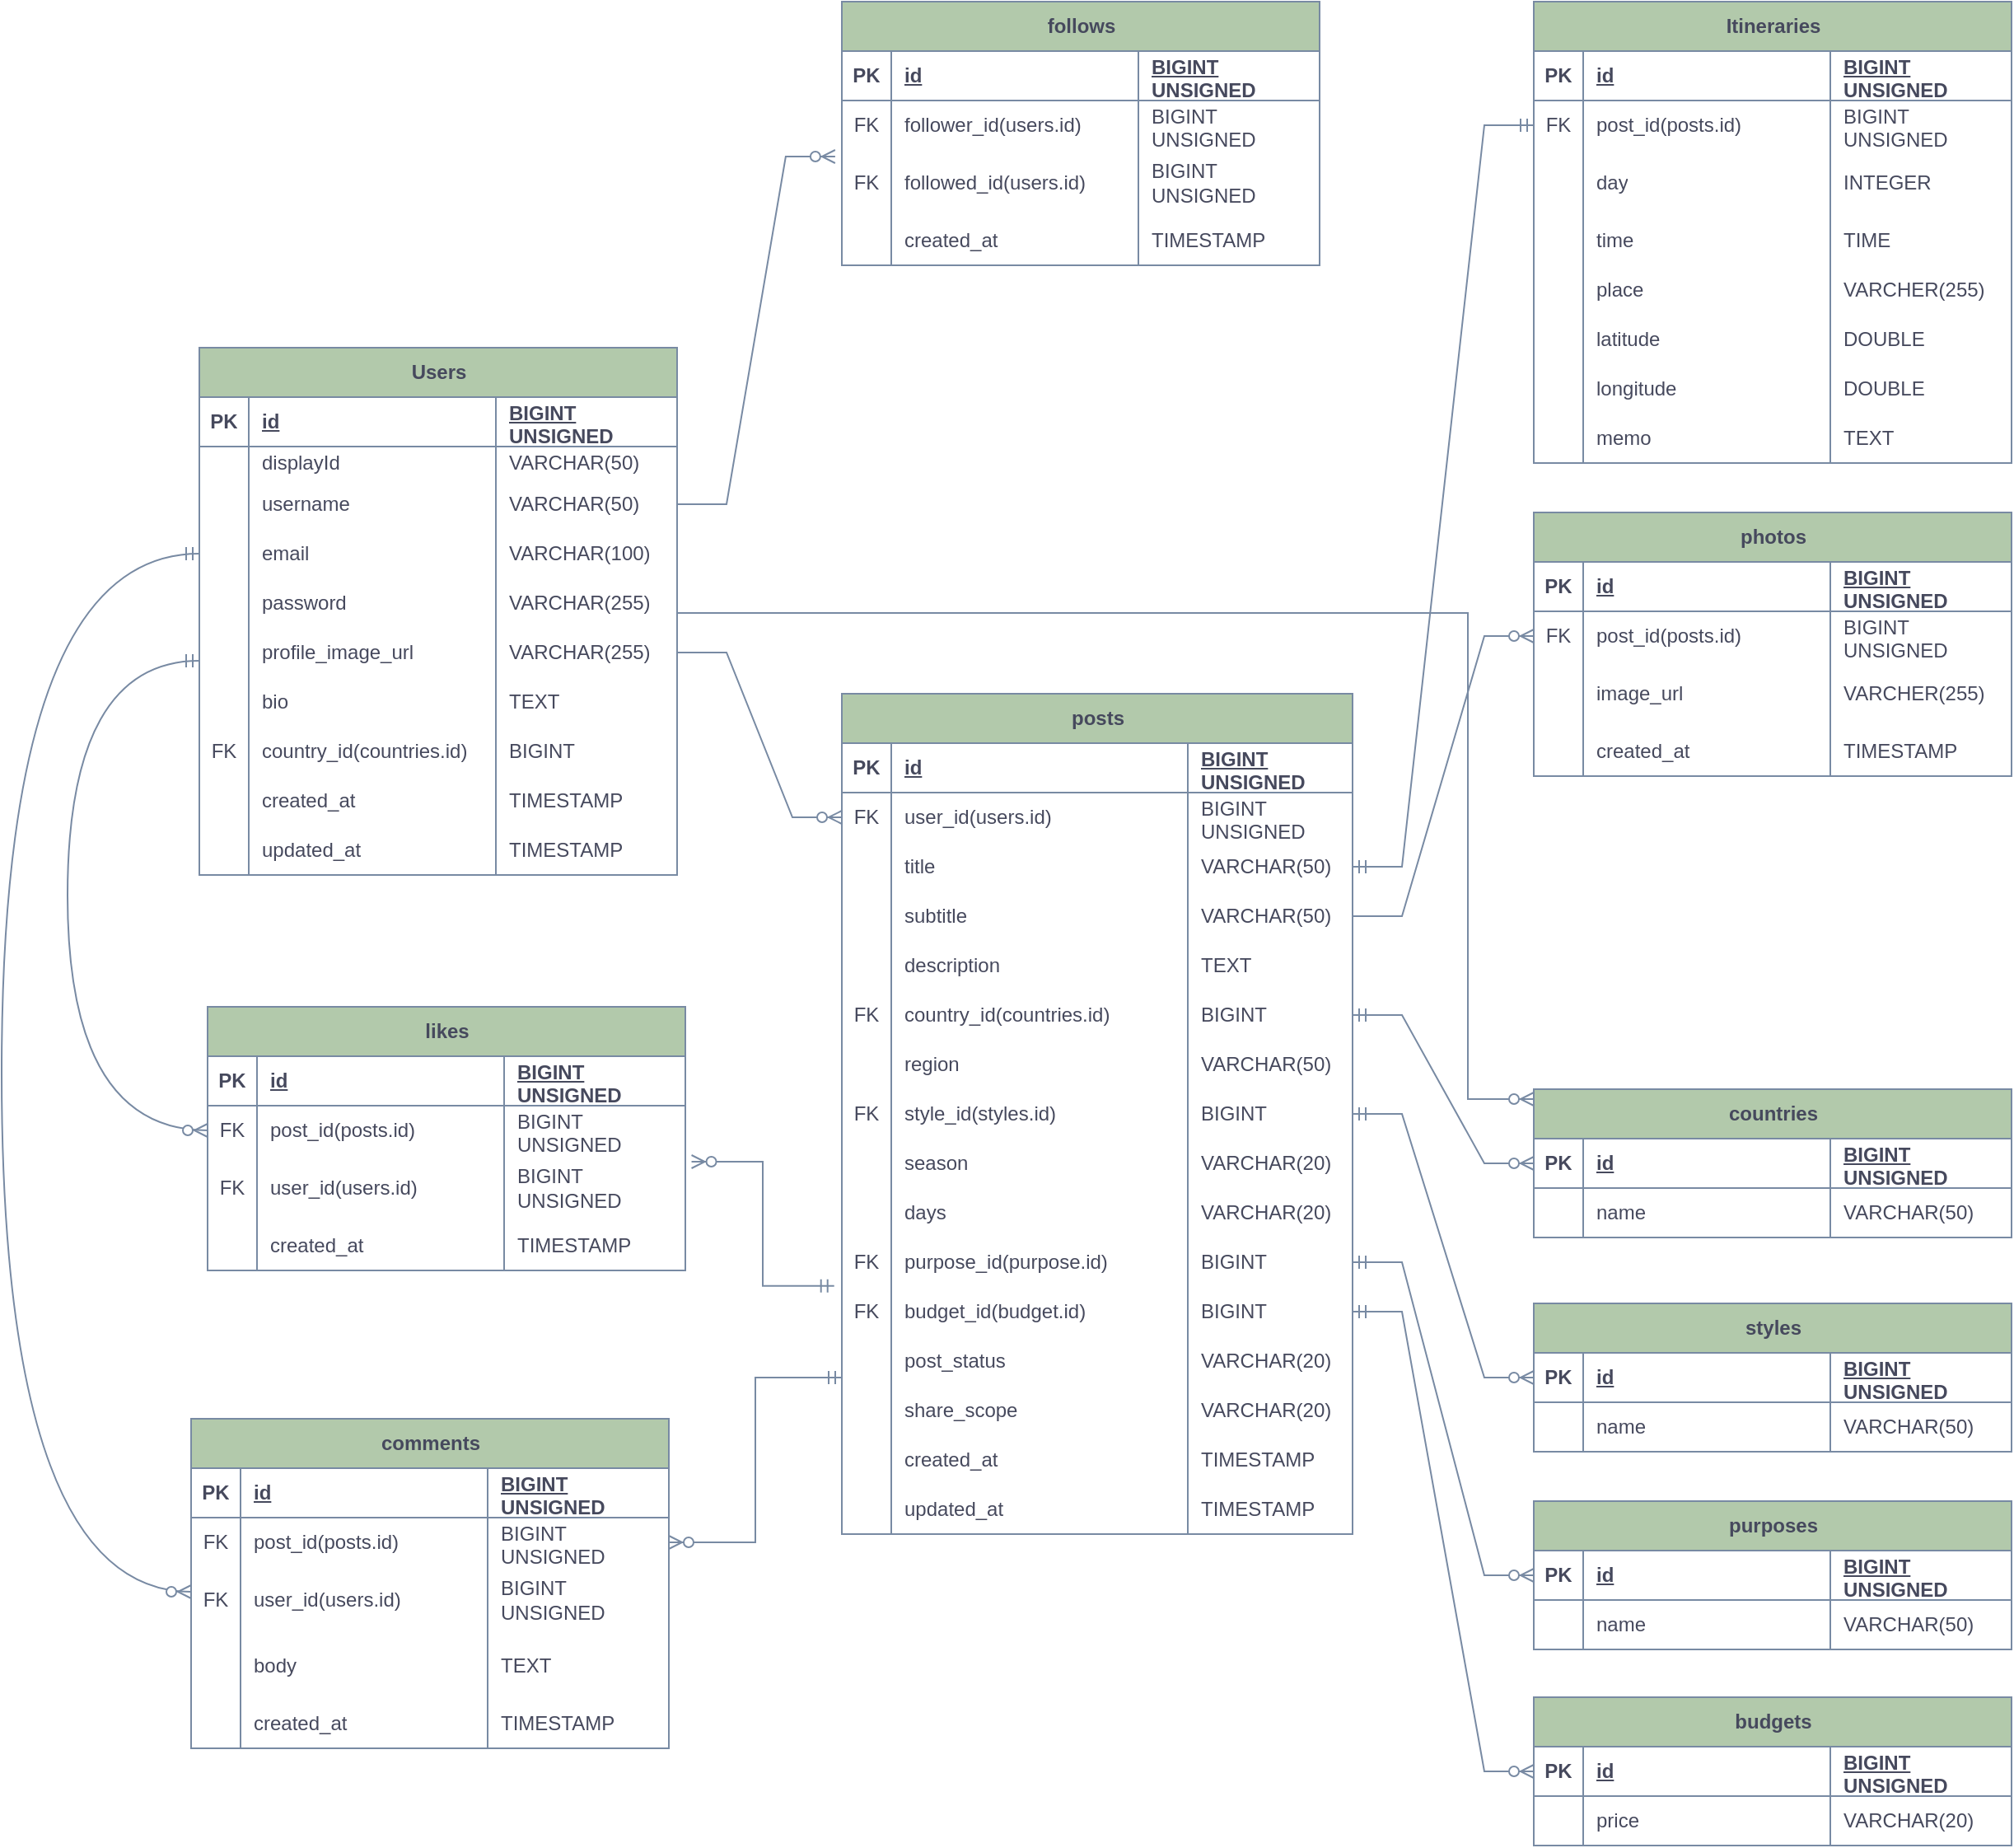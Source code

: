 <mxfile version="28.0.6">
  <diagram name="ページ1" id="js1KKPzYaBiDWGDbpGE9">
    <mxGraphModel dx="1693" dy="1046" grid="1" gridSize="10" guides="1" tooltips="1" connect="1" arrows="1" fold="1" page="1" pageScale="1" pageWidth="827" pageHeight="1169" math="0" shadow="0">
      <root>
        <mxCell id="0" />
        <mxCell id="1" parent="0" />
        <mxCell id="ooKP4J4F0-J_qs8Wrj4X-1" value="Users" style="shape=table;startSize=30;container=1;collapsible=1;childLayout=tableLayout;fixedRows=1;rowLines=0;fontStyle=1;align=center;resizeLast=1;html=1;swimlaneFillColor=none;labelBackgroundColor=none;fillColor=#B2C9AB;strokeColor=#788AA3;fontColor=#46495D;" parent="1" vertex="1">
          <mxGeometry x="250" y="240" width="290" height="320" as="geometry" />
        </mxCell>
        <mxCell id="ooKP4J4F0-J_qs8Wrj4X-2" value="" style="shape=tableRow;horizontal=0;startSize=0;swimlaneHead=0;swimlaneBody=0;fillColor=none;collapsible=0;dropTarget=0;points=[[0,0.5],[1,0.5]];portConstraint=eastwest;top=0;left=0;right=0;bottom=1;swimlaneFillColor=none;labelBackgroundColor=none;strokeColor=#788AA3;fontColor=#46495D;" parent="ooKP4J4F0-J_qs8Wrj4X-1" vertex="1">
          <mxGeometry y="30" width="290" height="30" as="geometry" />
        </mxCell>
        <mxCell id="ooKP4J4F0-J_qs8Wrj4X-3" value="PK" style="shape=partialRectangle;connectable=0;fillColor=none;top=0;left=0;bottom=0;right=0;fontStyle=1;overflow=hidden;whiteSpace=wrap;html=1;swimlaneFillColor=none;labelBackgroundColor=none;strokeColor=#788AA3;fontColor=#46495D;" parent="ooKP4J4F0-J_qs8Wrj4X-2" vertex="1">
          <mxGeometry width="30" height="30" as="geometry">
            <mxRectangle width="30" height="30" as="alternateBounds" />
          </mxGeometry>
        </mxCell>
        <mxCell id="ooKP4J4F0-J_qs8Wrj4X-4" value="id" style="shape=partialRectangle;connectable=0;fillColor=none;top=0;left=0;bottom=0;right=0;align=left;spacingLeft=6;fontStyle=5;overflow=hidden;whiteSpace=wrap;html=1;swimlaneFillColor=none;labelBackgroundColor=none;strokeColor=#788AA3;fontColor=#46495D;" parent="ooKP4J4F0-J_qs8Wrj4X-2" vertex="1">
          <mxGeometry x="30" width="150" height="30" as="geometry">
            <mxRectangle width="150" height="30" as="alternateBounds" />
          </mxGeometry>
        </mxCell>
        <mxCell id="ooKP4J4F0-J_qs8Wrj4X-14" value="BIGINT UNSIGNED" style="shape=partialRectangle;connectable=0;fillColor=none;top=0;left=0;bottom=0;right=0;align=left;spacingLeft=6;fontStyle=5;overflow=hidden;whiteSpace=wrap;html=1;swimlaneFillColor=none;labelBackgroundColor=none;strokeColor=#788AA3;fontColor=#46495D;" parent="ooKP4J4F0-J_qs8Wrj4X-2" vertex="1">
          <mxGeometry x="180" width="110" height="30" as="geometry">
            <mxRectangle width="110" height="30" as="alternateBounds" />
          </mxGeometry>
        </mxCell>
        <mxCell id="ooKP4J4F0-J_qs8Wrj4X-5" value="" style="shape=tableRow;horizontal=0;startSize=0;swimlaneHead=0;swimlaneBody=0;fillColor=none;collapsible=0;dropTarget=0;points=[[0,0.5],[1,0.5]];portConstraint=eastwest;top=0;left=0;right=0;bottom=0;swimlaneFillColor=none;labelBackgroundColor=none;strokeColor=#788AA3;fontColor=#46495D;" parent="ooKP4J4F0-J_qs8Wrj4X-1" vertex="1">
          <mxGeometry y="60" width="290" height="20" as="geometry" />
        </mxCell>
        <mxCell id="ooKP4J4F0-J_qs8Wrj4X-6" value="" style="shape=partialRectangle;connectable=0;fillColor=none;top=0;left=0;bottom=0;right=0;editable=1;overflow=hidden;whiteSpace=wrap;html=1;swimlaneFillColor=none;labelBackgroundColor=none;strokeColor=#788AA3;fontColor=#46495D;" parent="ooKP4J4F0-J_qs8Wrj4X-5" vertex="1">
          <mxGeometry width="30" height="20" as="geometry">
            <mxRectangle width="30" height="20" as="alternateBounds" />
          </mxGeometry>
        </mxCell>
        <mxCell id="ooKP4J4F0-J_qs8Wrj4X-7" value="displayId" style="shape=partialRectangle;connectable=0;fillColor=none;top=0;left=0;bottom=0;right=0;align=left;spacingLeft=6;overflow=hidden;whiteSpace=wrap;html=1;swimlaneFillColor=none;labelBackgroundColor=none;strokeColor=#788AA3;fontColor=#46495D;" parent="ooKP4J4F0-J_qs8Wrj4X-5" vertex="1">
          <mxGeometry x="30" width="150" height="20" as="geometry">
            <mxRectangle width="150" height="20" as="alternateBounds" />
          </mxGeometry>
        </mxCell>
        <mxCell id="ooKP4J4F0-J_qs8Wrj4X-15" value="VARCHAR(50)" style="shape=partialRectangle;connectable=0;fillColor=none;top=0;left=0;bottom=0;right=0;align=left;spacingLeft=6;overflow=hidden;whiteSpace=wrap;html=1;swimlaneFillColor=none;labelBackgroundColor=none;strokeColor=#788AA3;fontColor=#46495D;" parent="ooKP4J4F0-J_qs8Wrj4X-5" vertex="1">
          <mxGeometry x="180" width="110" height="20" as="geometry">
            <mxRectangle width="110" height="20" as="alternateBounds" />
          </mxGeometry>
        </mxCell>
        <mxCell id="ooKP4J4F0-J_qs8Wrj4X-8" value="" style="shape=tableRow;horizontal=0;startSize=0;swimlaneHead=0;swimlaneBody=0;fillColor=none;collapsible=0;dropTarget=0;points=[[0,0.5],[1,0.5]];portConstraint=eastwest;top=0;left=0;right=0;bottom=0;swimlaneFillColor=none;labelBackgroundColor=none;strokeColor=#788AA3;fontColor=#46495D;" parent="ooKP4J4F0-J_qs8Wrj4X-1" vertex="1">
          <mxGeometry y="80" width="290" height="30" as="geometry" />
        </mxCell>
        <mxCell id="ooKP4J4F0-J_qs8Wrj4X-9" value="" style="shape=partialRectangle;connectable=0;fillColor=none;top=0;left=0;bottom=0;right=0;editable=1;overflow=hidden;whiteSpace=wrap;html=1;swimlaneFillColor=none;labelBackgroundColor=none;strokeColor=#788AA3;fontColor=#46495D;" parent="ooKP4J4F0-J_qs8Wrj4X-8" vertex="1">
          <mxGeometry width="30" height="30" as="geometry">
            <mxRectangle width="30" height="30" as="alternateBounds" />
          </mxGeometry>
        </mxCell>
        <mxCell id="ooKP4J4F0-J_qs8Wrj4X-10" value="username" style="shape=partialRectangle;connectable=0;fillColor=none;top=0;left=0;bottom=0;right=0;align=left;spacingLeft=6;overflow=hidden;whiteSpace=wrap;html=1;swimlaneFillColor=none;labelBackgroundColor=none;strokeColor=#788AA3;fontColor=#46495D;" parent="ooKP4J4F0-J_qs8Wrj4X-8" vertex="1">
          <mxGeometry x="30" width="150" height="30" as="geometry">
            <mxRectangle width="150" height="30" as="alternateBounds" />
          </mxGeometry>
        </mxCell>
        <mxCell id="ooKP4J4F0-J_qs8Wrj4X-16" value="VARCHAR(50)" style="shape=partialRectangle;connectable=0;fillColor=none;top=0;left=0;bottom=0;right=0;align=left;spacingLeft=6;overflow=hidden;whiteSpace=wrap;html=1;swimlaneFillColor=none;labelBackgroundColor=none;strokeColor=#788AA3;fontColor=#46495D;" parent="ooKP4J4F0-J_qs8Wrj4X-8" vertex="1">
          <mxGeometry x="180" width="110" height="30" as="geometry">
            <mxRectangle width="110" height="30" as="alternateBounds" />
          </mxGeometry>
        </mxCell>
        <mxCell id="ooKP4J4F0-J_qs8Wrj4X-11" value="" style="shape=tableRow;horizontal=0;startSize=0;swimlaneHead=0;swimlaneBody=0;fillColor=none;collapsible=0;dropTarget=0;points=[[0,0.5],[1,0.5]];portConstraint=eastwest;top=0;left=0;right=0;bottom=0;swimlaneFillColor=none;labelBackgroundColor=none;strokeColor=#788AA3;fontColor=#46495D;" parent="ooKP4J4F0-J_qs8Wrj4X-1" vertex="1">
          <mxGeometry y="110" width="290" height="30" as="geometry" />
        </mxCell>
        <mxCell id="ooKP4J4F0-J_qs8Wrj4X-12" value="" style="shape=partialRectangle;connectable=0;fillColor=none;top=0;left=0;bottom=0;right=0;editable=1;overflow=hidden;whiteSpace=wrap;html=1;swimlaneFillColor=none;labelBackgroundColor=none;strokeColor=#788AA3;fontColor=#46495D;" parent="ooKP4J4F0-J_qs8Wrj4X-11" vertex="1">
          <mxGeometry width="30" height="30" as="geometry">
            <mxRectangle width="30" height="30" as="alternateBounds" />
          </mxGeometry>
        </mxCell>
        <mxCell id="ooKP4J4F0-J_qs8Wrj4X-13" value="email" style="shape=partialRectangle;connectable=0;fillColor=none;top=0;left=0;bottom=0;right=0;align=left;spacingLeft=6;overflow=hidden;whiteSpace=wrap;html=1;swimlaneFillColor=none;labelBackgroundColor=none;strokeColor=#788AA3;fontColor=#46495D;" parent="ooKP4J4F0-J_qs8Wrj4X-11" vertex="1">
          <mxGeometry x="30" width="150" height="30" as="geometry">
            <mxRectangle width="150" height="30" as="alternateBounds" />
          </mxGeometry>
        </mxCell>
        <mxCell id="ooKP4J4F0-J_qs8Wrj4X-17" value="VARCHAR(100)" style="shape=partialRectangle;connectable=0;fillColor=none;top=0;left=0;bottom=0;right=0;align=left;spacingLeft=6;overflow=hidden;whiteSpace=wrap;html=1;swimlaneFillColor=none;labelBackgroundColor=none;strokeColor=#788AA3;fontColor=#46495D;" parent="ooKP4J4F0-J_qs8Wrj4X-11" vertex="1">
          <mxGeometry x="180" width="110" height="30" as="geometry">
            <mxRectangle width="110" height="30" as="alternateBounds" />
          </mxGeometry>
        </mxCell>
        <mxCell id="ooKP4J4F0-J_qs8Wrj4X-19" style="shape=tableRow;horizontal=0;startSize=0;swimlaneHead=0;swimlaneBody=0;fillColor=none;collapsible=0;dropTarget=0;points=[[0,0.5],[1,0.5]];portConstraint=eastwest;top=0;left=0;right=0;bottom=0;swimlaneFillColor=none;labelBackgroundColor=none;strokeColor=#788AA3;fontColor=#46495D;" parent="ooKP4J4F0-J_qs8Wrj4X-1" vertex="1">
          <mxGeometry y="140" width="290" height="30" as="geometry" />
        </mxCell>
        <mxCell id="ooKP4J4F0-J_qs8Wrj4X-20" style="shape=partialRectangle;connectable=0;fillColor=none;top=0;left=0;bottom=0;right=0;editable=1;overflow=hidden;whiteSpace=wrap;html=1;swimlaneFillColor=none;labelBackgroundColor=none;strokeColor=#788AA3;fontColor=#46495D;" parent="ooKP4J4F0-J_qs8Wrj4X-19" vertex="1">
          <mxGeometry width="30" height="30" as="geometry">
            <mxRectangle width="30" height="30" as="alternateBounds" />
          </mxGeometry>
        </mxCell>
        <mxCell id="ooKP4J4F0-J_qs8Wrj4X-21" value="password" style="shape=partialRectangle;connectable=0;fillColor=none;top=0;left=0;bottom=0;right=0;align=left;spacingLeft=6;overflow=hidden;whiteSpace=wrap;html=1;swimlaneFillColor=none;labelBackgroundColor=none;strokeColor=#788AA3;fontColor=#46495D;" parent="ooKP4J4F0-J_qs8Wrj4X-19" vertex="1">
          <mxGeometry x="30" width="150" height="30" as="geometry">
            <mxRectangle width="150" height="30" as="alternateBounds" />
          </mxGeometry>
        </mxCell>
        <mxCell id="ooKP4J4F0-J_qs8Wrj4X-22" value="VARCHAR(255)" style="shape=partialRectangle;connectable=0;fillColor=none;top=0;left=0;bottom=0;right=0;align=left;spacingLeft=6;overflow=hidden;whiteSpace=wrap;html=1;swimlaneFillColor=none;labelBackgroundColor=none;strokeColor=#788AA3;fontColor=#46495D;" parent="ooKP4J4F0-J_qs8Wrj4X-19" vertex="1">
          <mxGeometry x="180" width="110" height="30" as="geometry">
            <mxRectangle width="110" height="30" as="alternateBounds" />
          </mxGeometry>
        </mxCell>
        <mxCell id="ooKP4J4F0-J_qs8Wrj4X-23" style="shape=tableRow;horizontal=0;startSize=0;swimlaneHead=0;swimlaneBody=0;fillColor=none;collapsible=0;dropTarget=0;points=[[0,0.5],[1,0.5]];portConstraint=eastwest;top=0;left=0;right=0;bottom=0;swimlaneFillColor=none;labelBackgroundColor=none;strokeColor=#788AA3;fontColor=#46495D;" parent="ooKP4J4F0-J_qs8Wrj4X-1" vertex="1">
          <mxGeometry y="170" width="290" height="30" as="geometry" />
        </mxCell>
        <mxCell id="ooKP4J4F0-J_qs8Wrj4X-24" style="shape=partialRectangle;connectable=0;fillColor=none;top=0;left=0;bottom=0;right=0;editable=1;overflow=hidden;whiteSpace=wrap;html=1;swimlaneFillColor=none;labelBackgroundColor=none;strokeColor=#788AA3;fontColor=#46495D;" parent="ooKP4J4F0-J_qs8Wrj4X-23" vertex="1">
          <mxGeometry width="30" height="30" as="geometry">
            <mxRectangle width="30" height="30" as="alternateBounds" />
          </mxGeometry>
        </mxCell>
        <mxCell id="ooKP4J4F0-J_qs8Wrj4X-25" value="profile_image_url" style="shape=partialRectangle;connectable=0;fillColor=none;top=0;left=0;bottom=0;right=0;align=left;spacingLeft=6;overflow=hidden;whiteSpace=wrap;html=1;swimlaneFillColor=none;labelBackgroundColor=none;strokeColor=#788AA3;fontColor=#46495D;" parent="ooKP4J4F0-J_qs8Wrj4X-23" vertex="1">
          <mxGeometry x="30" width="150" height="30" as="geometry">
            <mxRectangle width="150" height="30" as="alternateBounds" />
          </mxGeometry>
        </mxCell>
        <mxCell id="ooKP4J4F0-J_qs8Wrj4X-26" value="VARCHAR(255)" style="shape=partialRectangle;connectable=0;fillColor=none;top=0;left=0;bottom=0;right=0;align=left;spacingLeft=6;overflow=hidden;whiteSpace=wrap;html=1;swimlaneFillColor=none;labelBackgroundColor=none;strokeColor=#788AA3;fontColor=#46495D;" parent="ooKP4J4F0-J_qs8Wrj4X-23" vertex="1">
          <mxGeometry x="180" width="110" height="30" as="geometry">
            <mxRectangle width="110" height="30" as="alternateBounds" />
          </mxGeometry>
        </mxCell>
        <mxCell id="ooKP4J4F0-J_qs8Wrj4X-27" style="shape=tableRow;horizontal=0;startSize=0;swimlaneHead=0;swimlaneBody=0;fillColor=none;collapsible=0;dropTarget=0;points=[[0,0.5],[1,0.5]];portConstraint=eastwest;top=0;left=0;right=0;bottom=0;swimlaneFillColor=none;labelBackgroundColor=none;strokeColor=#788AA3;fontColor=#46495D;" parent="ooKP4J4F0-J_qs8Wrj4X-1" vertex="1">
          <mxGeometry y="200" width="290" height="30" as="geometry" />
        </mxCell>
        <mxCell id="ooKP4J4F0-J_qs8Wrj4X-28" style="shape=partialRectangle;connectable=0;fillColor=none;top=0;left=0;bottom=0;right=0;editable=1;overflow=hidden;whiteSpace=wrap;html=1;swimlaneFillColor=none;labelBackgroundColor=none;strokeColor=#788AA3;fontColor=#46495D;" parent="ooKP4J4F0-J_qs8Wrj4X-27" vertex="1">
          <mxGeometry width="30" height="30" as="geometry">
            <mxRectangle width="30" height="30" as="alternateBounds" />
          </mxGeometry>
        </mxCell>
        <mxCell id="ooKP4J4F0-J_qs8Wrj4X-29" value="bio" style="shape=partialRectangle;connectable=0;fillColor=none;top=0;left=0;bottom=0;right=0;align=left;spacingLeft=6;overflow=hidden;whiteSpace=wrap;html=1;swimlaneFillColor=none;labelBackgroundColor=none;strokeColor=#788AA3;fontColor=#46495D;" parent="ooKP4J4F0-J_qs8Wrj4X-27" vertex="1">
          <mxGeometry x="30" width="150" height="30" as="geometry">
            <mxRectangle width="150" height="30" as="alternateBounds" />
          </mxGeometry>
        </mxCell>
        <mxCell id="ooKP4J4F0-J_qs8Wrj4X-30" value="TEXT" style="shape=partialRectangle;connectable=0;fillColor=none;top=0;left=0;bottom=0;right=0;align=left;spacingLeft=6;overflow=hidden;whiteSpace=wrap;html=1;swimlaneFillColor=none;labelBackgroundColor=none;strokeColor=#788AA3;fontColor=#46495D;" parent="ooKP4J4F0-J_qs8Wrj4X-27" vertex="1">
          <mxGeometry x="180" width="110" height="30" as="geometry">
            <mxRectangle width="110" height="30" as="alternateBounds" />
          </mxGeometry>
        </mxCell>
        <mxCell id="ooKP4J4F0-J_qs8Wrj4X-309" style="shape=tableRow;horizontal=0;startSize=0;swimlaneHead=0;swimlaneBody=0;fillColor=none;collapsible=0;dropTarget=0;points=[[0,0.5],[1,0.5]];portConstraint=eastwest;top=0;left=0;right=0;bottom=0;swimlaneFillColor=none;labelBackgroundColor=none;strokeColor=#788AA3;fontColor=#46495D;" parent="ooKP4J4F0-J_qs8Wrj4X-1" vertex="1">
          <mxGeometry y="230" width="290" height="30" as="geometry" />
        </mxCell>
        <mxCell id="ooKP4J4F0-J_qs8Wrj4X-310" value="FK" style="shape=partialRectangle;connectable=0;fillColor=none;top=0;left=0;bottom=0;right=0;editable=1;overflow=hidden;whiteSpace=wrap;html=1;swimlaneFillColor=none;labelBackgroundColor=none;strokeColor=#788AA3;fontColor=#46495D;" parent="ooKP4J4F0-J_qs8Wrj4X-309" vertex="1">
          <mxGeometry width="30" height="30" as="geometry">
            <mxRectangle width="30" height="30" as="alternateBounds" />
          </mxGeometry>
        </mxCell>
        <mxCell id="ooKP4J4F0-J_qs8Wrj4X-311" value="country_id(countries.id)" style="shape=partialRectangle;connectable=0;fillColor=none;top=0;left=0;bottom=0;right=0;align=left;spacingLeft=6;overflow=hidden;whiteSpace=wrap;html=1;swimlaneFillColor=none;labelBackgroundColor=none;strokeColor=#788AA3;fontColor=#46495D;" parent="ooKP4J4F0-J_qs8Wrj4X-309" vertex="1">
          <mxGeometry x="30" width="150" height="30" as="geometry">
            <mxRectangle width="150" height="30" as="alternateBounds" />
          </mxGeometry>
        </mxCell>
        <mxCell id="ooKP4J4F0-J_qs8Wrj4X-312" value="BIGINT" style="shape=partialRectangle;connectable=0;fillColor=none;top=0;left=0;bottom=0;right=0;align=left;spacingLeft=6;overflow=hidden;whiteSpace=wrap;html=1;swimlaneFillColor=none;labelBackgroundColor=none;strokeColor=#788AA3;fontColor=#46495D;" parent="ooKP4J4F0-J_qs8Wrj4X-309" vertex="1">
          <mxGeometry x="180" width="110" height="30" as="geometry">
            <mxRectangle width="110" height="30" as="alternateBounds" />
          </mxGeometry>
        </mxCell>
        <mxCell id="ooKP4J4F0-J_qs8Wrj4X-31" style="shape=tableRow;horizontal=0;startSize=0;swimlaneHead=0;swimlaneBody=0;fillColor=none;collapsible=0;dropTarget=0;points=[[0,0.5],[1,0.5]];portConstraint=eastwest;top=0;left=0;right=0;bottom=0;swimlaneFillColor=none;labelBackgroundColor=none;strokeColor=#788AA3;fontColor=#46495D;" parent="ooKP4J4F0-J_qs8Wrj4X-1" vertex="1">
          <mxGeometry y="260" width="290" height="30" as="geometry" />
        </mxCell>
        <mxCell id="ooKP4J4F0-J_qs8Wrj4X-32" style="shape=partialRectangle;connectable=0;fillColor=none;top=0;left=0;bottom=0;right=0;editable=1;overflow=hidden;whiteSpace=wrap;html=1;swimlaneFillColor=none;labelBackgroundColor=none;strokeColor=#788AA3;fontColor=#46495D;" parent="ooKP4J4F0-J_qs8Wrj4X-31" vertex="1">
          <mxGeometry width="30" height="30" as="geometry">
            <mxRectangle width="30" height="30" as="alternateBounds" />
          </mxGeometry>
        </mxCell>
        <mxCell id="ooKP4J4F0-J_qs8Wrj4X-33" value="created_at" style="shape=partialRectangle;connectable=0;fillColor=none;top=0;left=0;bottom=0;right=0;align=left;spacingLeft=6;overflow=hidden;whiteSpace=wrap;html=1;swimlaneFillColor=none;labelBackgroundColor=none;strokeColor=#788AA3;fontColor=#46495D;" parent="ooKP4J4F0-J_qs8Wrj4X-31" vertex="1">
          <mxGeometry x="30" width="150" height="30" as="geometry">
            <mxRectangle width="150" height="30" as="alternateBounds" />
          </mxGeometry>
        </mxCell>
        <mxCell id="ooKP4J4F0-J_qs8Wrj4X-34" value="TIMESTAMP" style="shape=partialRectangle;connectable=0;fillColor=none;top=0;left=0;bottom=0;right=0;align=left;spacingLeft=6;overflow=hidden;whiteSpace=wrap;html=1;swimlaneFillColor=none;labelBackgroundColor=none;strokeColor=#788AA3;fontColor=#46495D;" parent="ooKP4J4F0-J_qs8Wrj4X-31" vertex="1">
          <mxGeometry x="180" width="110" height="30" as="geometry">
            <mxRectangle width="110" height="30" as="alternateBounds" />
          </mxGeometry>
        </mxCell>
        <mxCell id="ooKP4J4F0-J_qs8Wrj4X-35" style="shape=tableRow;horizontal=0;startSize=0;swimlaneHead=0;swimlaneBody=0;fillColor=none;collapsible=0;dropTarget=0;points=[[0,0.5],[1,0.5]];portConstraint=eastwest;top=0;left=0;right=0;bottom=0;swimlaneFillColor=none;labelBackgroundColor=none;strokeColor=#788AA3;fontColor=#46495D;" parent="ooKP4J4F0-J_qs8Wrj4X-1" vertex="1">
          <mxGeometry y="290" width="290" height="30" as="geometry" />
        </mxCell>
        <mxCell id="ooKP4J4F0-J_qs8Wrj4X-36" style="shape=partialRectangle;connectable=0;fillColor=none;top=0;left=0;bottom=0;right=0;editable=1;overflow=hidden;whiteSpace=wrap;html=1;swimlaneFillColor=none;labelBackgroundColor=none;strokeColor=#788AA3;fontColor=#46495D;" parent="ooKP4J4F0-J_qs8Wrj4X-35" vertex="1">
          <mxGeometry width="30" height="30" as="geometry">
            <mxRectangle width="30" height="30" as="alternateBounds" />
          </mxGeometry>
        </mxCell>
        <mxCell id="ooKP4J4F0-J_qs8Wrj4X-37" value="updated_at" style="shape=partialRectangle;connectable=0;fillColor=none;top=0;left=0;bottom=0;right=0;align=left;spacingLeft=6;overflow=hidden;whiteSpace=wrap;html=1;swimlaneFillColor=none;labelBackgroundColor=none;strokeColor=#788AA3;fontColor=#46495D;" parent="ooKP4J4F0-J_qs8Wrj4X-35" vertex="1">
          <mxGeometry x="30" width="150" height="30" as="geometry">
            <mxRectangle width="150" height="30" as="alternateBounds" />
          </mxGeometry>
        </mxCell>
        <mxCell id="ooKP4J4F0-J_qs8Wrj4X-38" value="TIMESTAMP" style="shape=partialRectangle;connectable=0;fillColor=none;top=0;left=0;bottom=0;right=0;align=left;spacingLeft=6;overflow=hidden;whiteSpace=wrap;html=1;swimlaneFillColor=none;labelBackgroundColor=none;strokeColor=#788AA3;fontColor=#46495D;" parent="ooKP4J4F0-J_qs8Wrj4X-35" vertex="1">
          <mxGeometry x="180" width="110" height="30" as="geometry">
            <mxRectangle width="110" height="30" as="alternateBounds" />
          </mxGeometry>
        </mxCell>
        <mxCell id="ooKP4J4F0-J_qs8Wrj4X-65" value="follows" style="shape=table;startSize=30;container=1;collapsible=1;childLayout=tableLayout;fixedRows=1;rowLines=0;fontStyle=1;align=center;resizeLast=1;html=1;labelBackgroundColor=none;fillColor=#B2C9AB;strokeColor=#788AA3;fontColor=#46495D;" parent="1" vertex="1">
          <mxGeometry x="640" y="30" width="290" height="160" as="geometry" />
        </mxCell>
        <mxCell id="ooKP4J4F0-J_qs8Wrj4X-66" value="" style="shape=tableRow;horizontal=0;startSize=0;swimlaneHead=0;swimlaneBody=0;fillColor=none;collapsible=0;dropTarget=0;points=[[0,0.5],[1,0.5]];portConstraint=eastwest;top=0;left=0;right=0;bottom=1;labelBackgroundColor=none;strokeColor=#788AA3;fontColor=#46495D;" parent="ooKP4J4F0-J_qs8Wrj4X-65" vertex="1">
          <mxGeometry y="30" width="290" height="30" as="geometry" />
        </mxCell>
        <mxCell id="ooKP4J4F0-J_qs8Wrj4X-67" value="PK" style="shape=partialRectangle;connectable=0;fillColor=none;top=0;left=0;bottom=0;right=0;fontStyle=1;overflow=hidden;whiteSpace=wrap;html=1;labelBackgroundColor=none;strokeColor=#788AA3;fontColor=#46495D;" parent="ooKP4J4F0-J_qs8Wrj4X-66" vertex="1">
          <mxGeometry width="30" height="30" as="geometry">
            <mxRectangle width="30" height="30" as="alternateBounds" />
          </mxGeometry>
        </mxCell>
        <mxCell id="ooKP4J4F0-J_qs8Wrj4X-68" value="id" style="shape=partialRectangle;connectable=0;fillColor=none;top=0;left=0;bottom=0;right=0;align=left;spacingLeft=6;fontStyle=5;overflow=hidden;whiteSpace=wrap;html=1;labelBackgroundColor=none;strokeColor=#788AA3;fontColor=#46495D;" parent="ooKP4J4F0-J_qs8Wrj4X-66" vertex="1">
          <mxGeometry x="30" width="150" height="30" as="geometry">
            <mxRectangle width="150" height="30" as="alternateBounds" />
          </mxGeometry>
        </mxCell>
        <mxCell id="ooKP4J4F0-J_qs8Wrj4X-69" value="BIGINT UNSIGNED" style="shape=partialRectangle;connectable=0;fillColor=none;top=0;left=0;bottom=0;right=0;align=left;spacingLeft=6;fontStyle=5;overflow=hidden;whiteSpace=wrap;html=1;labelBackgroundColor=none;strokeColor=#788AA3;fontColor=#46495D;" parent="ooKP4J4F0-J_qs8Wrj4X-66" vertex="1">
          <mxGeometry x="180" width="110" height="30" as="geometry">
            <mxRectangle width="110" height="30" as="alternateBounds" />
          </mxGeometry>
        </mxCell>
        <mxCell id="ooKP4J4F0-J_qs8Wrj4X-70" value="" style="shape=tableRow;horizontal=0;startSize=0;swimlaneHead=0;swimlaneBody=0;fillColor=none;collapsible=0;dropTarget=0;points=[[0,0.5],[1,0.5]];portConstraint=eastwest;top=0;left=0;right=0;bottom=0;labelBackgroundColor=none;strokeColor=#788AA3;fontColor=#46495D;" parent="ooKP4J4F0-J_qs8Wrj4X-65" vertex="1">
          <mxGeometry y="60" width="290" height="30" as="geometry" />
        </mxCell>
        <mxCell id="ooKP4J4F0-J_qs8Wrj4X-71" value="FK" style="shape=partialRectangle;connectable=0;fillColor=none;top=0;left=0;bottom=0;right=0;editable=1;overflow=hidden;whiteSpace=wrap;html=1;labelBackgroundColor=none;strokeColor=#788AA3;fontColor=#46495D;" parent="ooKP4J4F0-J_qs8Wrj4X-70" vertex="1">
          <mxGeometry width="30" height="30" as="geometry">
            <mxRectangle width="30" height="30" as="alternateBounds" />
          </mxGeometry>
        </mxCell>
        <mxCell id="ooKP4J4F0-J_qs8Wrj4X-72" value="follower_id(users.id)" style="shape=partialRectangle;connectable=0;fillColor=none;top=0;left=0;bottom=0;right=0;align=left;spacingLeft=6;overflow=hidden;whiteSpace=wrap;html=1;labelBackgroundColor=none;strokeColor=#788AA3;fontColor=#46495D;" parent="ooKP4J4F0-J_qs8Wrj4X-70" vertex="1">
          <mxGeometry x="30" width="150" height="30" as="geometry">
            <mxRectangle width="150" height="30" as="alternateBounds" />
          </mxGeometry>
        </mxCell>
        <mxCell id="ooKP4J4F0-J_qs8Wrj4X-73" value="BIGINT UNSIGNED" style="shape=partialRectangle;connectable=0;fillColor=none;top=0;left=0;bottom=0;right=0;align=left;spacingLeft=6;overflow=hidden;whiteSpace=wrap;html=1;labelBackgroundColor=none;strokeColor=#788AA3;fontColor=#46495D;" parent="ooKP4J4F0-J_qs8Wrj4X-70" vertex="1">
          <mxGeometry x="180" width="110" height="30" as="geometry">
            <mxRectangle width="110" height="30" as="alternateBounds" />
          </mxGeometry>
        </mxCell>
        <mxCell id="ooKP4J4F0-J_qs8Wrj4X-74" value="" style="shape=tableRow;horizontal=0;startSize=0;swimlaneHead=0;swimlaneBody=0;fillColor=none;collapsible=0;dropTarget=0;points=[[0,0.5],[1,0.5]];portConstraint=eastwest;top=0;left=0;right=0;bottom=0;labelBackgroundColor=none;strokeColor=#788AA3;fontColor=#46495D;" parent="ooKP4J4F0-J_qs8Wrj4X-65" vertex="1">
          <mxGeometry y="90" width="290" height="40" as="geometry" />
        </mxCell>
        <mxCell id="ooKP4J4F0-J_qs8Wrj4X-75" value="FK" style="shape=partialRectangle;connectable=0;fillColor=none;top=0;left=0;bottom=0;right=0;editable=1;overflow=hidden;whiteSpace=wrap;html=1;labelBackgroundColor=none;strokeColor=#788AA3;fontColor=#46495D;" parent="ooKP4J4F0-J_qs8Wrj4X-74" vertex="1">
          <mxGeometry width="30" height="40" as="geometry">
            <mxRectangle width="30" height="40" as="alternateBounds" />
          </mxGeometry>
        </mxCell>
        <mxCell id="ooKP4J4F0-J_qs8Wrj4X-76" value="followed_id(users.id)" style="shape=partialRectangle;connectable=0;fillColor=none;top=0;left=0;bottom=0;right=0;align=left;spacingLeft=6;overflow=hidden;whiteSpace=wrap;html=1;labelBackgroundColor=none;strokeColor=#788AA3;fontColor=#46495D;" parent="ooKP4J4F0-J_qs8Wrj4X-74" vertex="1">
          <mxGeometry x="30" width="150" height="40" as="geometry">
            <mxRectangle width="150" height="40" as="alternateBounds" />
          </mxGeometry>
        </mxCell>
        <mxCell id="ooKP4J4F0-J_qs8Wrj4X-77" value="BIGINT UNSIGNED" style="shape=partialRectangle;connectable=0;fillColor=none;top=0;left=0;bottom=0;right=0;align=left;spacingLeft=6;overflow=hidden;whiteSpace=wrap;html=1;labelBackgroundColor=none;strokeColor=#788AA3;fontColor=#46495D;" parent="ooKP4J4F0-J_qs8Wrj4X-74" vertex="1">
          <mxGeometry x="180" width="110" height="40" as="geometry">
            <mxRectangle width="110" height="40" as="alternateBounds" />
          </mxGeometry>
        </mxCell>
        <mxCell id="ooKP4J4F0-J_qs8Wrj4X-78" value="" style="shape=tableRow;horizontal=0;startSize=0;swimlaneHead=0;swimlaneBody=0;fillColor=none;collapsible=0;dropTarget=0;points=[[0,0.5],[1,0.5]];portConstraint=eastwest;top=0;left=0;right=0;bottom=0;labelBackgroundColor=none;strokeColor=#788AA3;fontColor=#46495D;" parent="ooKP4J4F0-J_qs8Wrj4X-65" vertex="1">
          <mxGeometry y="130" width="290" height="30" as="geometry" />
        </mxCell>
        <mxCell id="ooKP4J4F0-J_qs8Wrj4X-79" value="" style="shape=partialRectangle;connectable=0;fillColor=none;top=0;left=0;bottom=0;right=0;editable=1;overflow=hidden;whiteSpace=wrap;html=1;labelBackgroundColor=none;strokeColor=#788AA3;fontColor=#46495D;" parent="ooKP4J4F0-J_qs8Wrj4X-78" vertex="1">
          <mxGeometry width="30" height="30" as="geometry">
            <mxRectangle width="30" height="30" as="alternateBounds" />
          </mxGeometry>
        </mxCell>
        <mxCell id="ooKP4J4F0-J_qs8Wrj4X-80" value="created_at" style="shape=partialRectangle;connectable=0;fillColor=none;top=0;left=0;bottom=0;right=0;align=left;spacingLeft=6;overflow=hidden;whiteSpace=wrap;html=1;labelBackgroundColor=none;strokeColor=#788AA3;fontColor=#46495D;" parent="ooKP4J4F0-J_qs8Wrj4X-78" vertex="1">
          <mxGeometry x="30" width="150" height="30" as="geometry">
            <mxRectangle width="150" height="30" as="alternateBounds" />
          </mxGeometry>
        </mxCell>
        <mxCell id="ooKP4J4F0-J_qs8Wrj4X-81" value="TIMESTAMP" style="shape=partialRectangle;connectable=0;fillColor=none;top=0;left=0;bottom=0;right=0;align=left;spacingLeft=6;overflow=hidden;whiteSpace=wrap;html=1;labelBackgroundColor=none;strokeColor=#788AA3;fontColor=#46495D;" parent="ooKP4J4F0-J_qs8Wrj4X-78" vertex="1">
          <mxGeometry x="180" width="110" height="30" as="geometry">
            <mxRectangle width="110" height="30" as="alternateBounds" />
          </mxGeometry>
        </mxCell>
        <mxCell id="ooKP4J4F0-J_qs8Wrj4X-103" value="posts" style="shape=table;startSize=30;container=1;collapsible=1;childLayout=tableLayout;fixedRows=1;rowLines=0;fontStyle=1;align=center;resizeLast=1;html=1;swimlaneFillColor=none;labelBackgroundColor=none;fillColor=#B2C9AB;strokeColor=#788AA3;fontColor=#46495D;" parent="1" vertex="1">
          <mxGeometry x="640" y="450" width="310" height="510" as="geometry" />
        </mxCell>
        <mxCell id="ooKP4J4F0-J_qs8Wrj4X-104" value="" style="shape=tableRow;horizontal=0;startSize=0;swimlaneHead=0;swimlaneBody=0;fillColor=none;collapsible=0;dropTarget=0;points=[[0,0.5],[1,0.5]];portConstraint=eastwest;top=0;left=0;right=0;bottom=1;swimlaneFillColor=none;labelBackgroundColor=none;strokeColor=#788AA3;fontColor=#46495D;" parent="ooKP4J4F0-J_qs8Wrj4X-103" vertex="1">
          <mxGeometry y="30" width="310" height="30" as="geometry" />
        </mxCell>
        <mxCell id="ooKP4J4F0-J_qs8Wrj4X-105" value="PK" style="shape=partialRectangle;connectable=0;fillColor=none;top=0;left=0;bottom=0;right=0;fontStyle=1;overflow=hidden;whiteSpace=wrap;html=1;swimlaneFillColor=none;labelBackgroundColor=none;strokeColor=#788AA3;fontColor=#46495D;" parent="ooKP4J4F0-J_qs8Wrj4X-104" vertex="1">
          <mxGeometry width="30" height="30" as="geometry">
            <mxRectangle width="30" height="30" as="alternateBounds" />
          </mxGeometry>
        </mxCell>
        <mxCell id="ooKP4J4F0-J_qs8Wrj4X-106" value="id" style="shape=partialRectangle;connectable=0;fillColor=none;top=0;left=0;bottom=0;right=0;align=left;spacingLeft=6;fontStyle=5;overflow=hidden;whiteSpace=wrap;html=1;swimlaneFillColor=none;labelBackgroundColor=none;strokeColor=#788AA3;fontColor=#46495D;" parent="ooKP4J4F0-J_qs8Wrj4X-104" vertex="1">
          <mxGeometry x="30" width="180" height="30" as="geometry">
            <mxRectangle width="180" height="30" as="alternateBounds" />
          </mxGeometry>
        </mxCell>
        <mxCell id="ooKP4J4F0-J_qs8Wrj4X-107" value="BIGINT UNSIGNED" style="shape=partialRectangle;connectable=0;fillColor=none;top=0;left=0;bottom=0;right=0;align=left;spacingLeft=6;fontStyle=5;overflow=hidden;whiteSpace=wrap;html=1;swimlaneFillColor=none;labelBackgroundColor=none;strokeColor=#788AA3;fontColor=#46495D;" parent="ooKP4J4F0-J_qs8Wrj4X-104" vertex="1">
          <mxGeometry x="210" width="100" height="30" as="geometry">
            <mxRectangle width="100" height="30" as="alternateBounds" />
          </mxGeometry>
        </mxCell>
        <mxCell id="ooKP4J4F0-J_qs8Wrj4X-108" value="" style="shape=tableRow;horizontal=0;startSize=0;swimlaneHead=0;swimlaneBody=0;fillColor=none;collapsible=0;dropTarget=0;points=[[0,0.5],[1,0.5]];portConstraint=eastwest;top=0;left=0;right=0;bottom=0;swimlaneFillColor=none;labelBackgroundColor=none;strokeColor=#788AA3;fontColor=#46495D;" parent="ooKP4J4F0-J_qs8Wrj4X-103" vertex="1">
          <mxGeometry y="60" width="310" height="30" as="geometry" />
        </mxCell>
        <mxCell id="ooKP4J4F0-J_qs8Wrj4X-109" value="FK" style="shape=partialRectangle;connectable=0;fillColor=none;top=0;left=0;bottom=0;right=0;editable=1;overflow=hidden;whiteSpace=wrap;html=1;swimlaneFillColor=none;labelBackgroundColor=none;strokeColor=#788AA3;fontColor=#46495D;" parent="ooKP4J4F0-J_qs8Wrj4X-108" vertex="1">
          <mxGeometry width="30" height="30" as="geometry">
            <mxRectangle width="30" height="30" as="alternateBounds" />
          </mxGeometry>
        </mxCell>
        <mxCell id="ooKP4J4F0-J_qs8Wrj4X-110" value="user_id(users.id)" style="shape=partialRectangle;connectable=0;fillColor=none;top=0;left=0;bottom=0;right=0;align=left;spacingLeft=6;overflow=hidden;whiteSpace=wrap;html=1;swimlaneFillColor=none;labelBackgroundColor=none;strokeColor=#788AA3;fontColor=#46495D;" parent="ooKP4J4F0-J_qs8Wrj4X-108" vertex="1">
          <mxGeometry x="30" width="180" height="30" as="geometry">
            <mxRectangle width="180" height="30" as="alternateBounds" />
          </mxGeometry>
        </mxCell>
        <mxCell id="ooKP4J4F0-J_qs8Wrj4X-111" value="BIGINT UNSIGNED" style="shape=partialRectangle;connectable=0;fillColor=none;top=0;left=0;bottom=0;right=0;align=left;spacingLeft=6;overflow=hidden;whiteSpace=wrap;html=1;swimlaneFillColor=none;labelBackgroundColor=none;strokeColor=#788AA3;fontColor=#46495D;" parent="ooKP4J4F0-J_qs8Wrj4X-108" vertex="1">
          <mxGeometry x="210" width="100" height="30" as="geometry">
            <mxRectangle width="100" height="30" as="alternateBounds" />
          </mxGeometry>
        </mxCell>
        <mxCell id="ooKP4J4F0-J_qs8Wrj4X-112" value="" style="shape=tableRow;horizontal=0;startSize=0;swimlaneHead=0;swimlaneBody=0;fillColor=none;collapsible=0;dropTarget=0;points=[[0,0.5],[1,0.5]];portConstraint=eastwest;top=0;left=0;right=0;bottom=0;swimlaneFillColor=none;labelBackgroundColor=none;strokeColor=#788AA3;fontColor=#46495D;" parent="ooKP4J4F0-J_qs8Wrj4X-103" vertex="1">
          <mxGeometry y="90" width="310" height="30" as="geometry" />
        </mxCell>
        <mxCell id="ooKP4J4F0-J_qs8Wrj4X-113" value="" style="shape=partialRectangle;connectable=0;fillColor=none;top=0;left=0;bottom=0;right=0;editable=1;overflow=hidden;whiteSpace=wrap;html=1;swimlaneFillColor=none;labelBackgroundColor=none;strokeColor=#788AA3;fontColor=#46495D;" parent="ooKP4J4F0-J_qs8Wrj4X-112" vertex="1">
          <mxGeometry width="30" height="30" as="geometry">
            <mxRectangle width="30" height="30" as="alternateBounds" />
          </mxGeometry>
        </mxCell>
        <mxCell id="ooKP4J4F0-J_qs8Wrj4X-114" value="title" style="shape=partialRectangle;connectable=0;fillColor=none;top=0;left=0;bottom=0;right=0;align=left;spacingLeft=6;overflow=hidden;whiteSpace=wrap;html=1;swimlaneFillColor=none;labelBackgroundColor=none;strokeColor=#788AA3;fontColor=#46495D;" parent="ooKP4J4F0-J_qs8Wrj4X-112" vertex="1">
          <mxGeometry x="30" width="180" height="30" as="geometry">
            <mxRectangle width="180" height="30" as="alternateBounds" />
          </mxGeometry>
        </mxCell>
        <mxCell id="ooKP4J4F0-J_qs8Wrj4X-115" value="VARCHAR(50)" style="shape=partialRectangle;connectable=0;fillColor=none;top=0;left=0;bottom=0;right=0;align=left;spacingLeft=6;overflow=hidden;whiteSpace=wrap;html=1;swimlaneFillColor=none;labelBackgroundColor=none;strokeColor=#788AA3;fontColor=#46495D;" parent="ooKP4J4F0-J_qs8Wrj4X-112" vertex="1">
          <mxGeometry x="210" width="100" height="30" as="geometry">
            <mxRectangle width="100" height="30" as="alternateBounds" />
          </mxGeometry>
        </mxCell>
        <mxCell id="ooKP4J4F0-J_qs8Wrj4X-116" value="" style="shape=tableRow;horizontal=0;startSize=0;swimlaneHead=0;swimlaneBody=0;fillColor=none;collapsible=0;dropTarget=0;points=[[0,0.5],[1,0.5]];portConstraint=eastwest;top=0;left=0;right=0;bottom=0;swimlaneFillColor=none;labelBackgroundColor=none;strokeColor=#788AA3;fontColor=#46495D;" parent="ooKP4J4F0-J_qs8Wrj4X-103" vertex="1">
          <mxGeometry y="120" width="310" height="30" as="geometry" />
        </mxCell>
        <mxCell id="ooKP4J4F0-J_qs8Wrj4X-117" value="" style="shape=partialRectangle;connectable=0;fillColor=none;top=0;left=0;bottom=0;right=0;editable=1;overflow=hidden;whiteSpace=wrap;html=1;swimlaneFillColor=none;labelBackgroundColor=none;strokeColor=#788AA3;fontColor=#46495D;" parent="ooKP4J4F0-J_qs8Wrj4X-116" vertex="1">
          <mxGeometry width="30" height="30" as="geometry">
            <mxRectangle width="30" height="30" as="alternateBounds" />
          </mxGeometry>
        </mxCell>
        <mxCell id="ooKP4J4F0-J_qs8Wrj4X-118" value="subtitle" style="shape=partialRectangle;connectable=0;fillColor=none;top=0;left=0;bottom=0;right=0;align=left;spacingLeft=6;overflow=hidden;whiteSpace=wrap;html=1;swimlaneFillColor=none;labelBackgroundColor=none;strokeColor=#788AA3;fontColor=#46495D;" parent="ooKP4J4F0-J_qs8Wrj4X-116" vertex="1">
          <mxGeometry x="30" width="180" height="30" as="geometry">
            <mxRectangle width="180" height="30" as="alternateBounds" />
          </mxGeometry>
        </mxCell>
        <mxCell id="ooKP4J4F0-J_qs8Wrj4X-119" value="VARCHAR(50)" style="shape=partialRectangle;connectable=0;fillColor=none;top=0;left=0;bottom=0;right=0;align=left;spacingLeft=6;overflow=hidden;whiteSpace=wrap;html=1;swimlaneFillColor=none;labelBackgroundColor=none;strokeColor=#788AA3;fontColor=#46495D;" parent="ooKP4J4F0-J_qs8Wrj4X-116" vertex="1">
          <mxGeometry x="210" width="100" height="30" as="geometry">
            <mxRectangle width="100" height="30" as="alternateBounds" />
          </mxGeometry>
        </mxCell>
        <mxCell id="ooKP4J4F0-J_qs8Wrj4X-120" style="shape=tableRow;horizontal=0;startSize=0;swimlaneHead=0;swimlaneBody=0;fillColor=none;collapsible=0;dropTarget=0;points=[[0,0.5],[1,0.5]];portConstraint=eastwest;top=0;left=0;right=0;bottom=0;swimlaneFillColor=none;labelBackgroundColor=none;strokeColor=#788AA3;fontColor=#46495D;" parent="ooKP4J4F0-J_qs8Wrj4X-103" vertex="1">
          <mxGeometry y="150" width="310" height="30" as="geometry" />
        </mxCell>
        <mxCell id="ooKP4J4F0-J_qs8Wrj4X-121" style="shape=partialRectangle;connectable=0;fillColor=none;top=0;left=0;bottom=0;right=0;editable=1;overflow=hidden;whiteSpace=wrap;html=1;swimlaneFillColor=none;labelBackgroundColor=none;strokeColor=#788AA3;fontColor=#46495D;" parent="ooKP4J4F0-J_qs8Wrj4X-120" vertex="1">
          <mxGeometry width="30" height="30" as="geometry">
            <mxRectangle width="30" height="30" as="alternateBounds" />
          </mxGeometry>
        </mxCell>
        <mxCell id="ooKP4J4F0-J_qs8Wrj4X-122" value="description" style="shape=partialRectangle;connectable=0;fillColor=none;top=0;left=0;bottom=0;right=0;align=left;spacingLeft=6;overflow=hidden;whiteSpace=wrap;html=1;swimlaneFillColor=none;labelBackgroundColor=none;strokeColor=#788AA3;fontColor=#46495D;" parent="ooKP4J4F0-J_qs8Wrj4X-120" vertex="1">
          <mxGeometry x="30" width="180" height="30" as="geometry">
            <mxRectangle width="180" height="30" as="alternateBounds" />
          </mxGeometry>
        </mxCell>
        <mxCell id="ooKP4J4F0-J_qs8Wrj4X-123" value="TEXT" style="shape=partialRectangle;connectable=0;fillColor=none;top=0;left=0;bottom=0;right=0;align=left;spacingLeft=6;overflow=hidden;whiteSpace=wrap;html=1;swimlaneFillColor=none;labelBackgroundColor=none;strokeColor=#788AA3;fontColor=#46495D;" parent="ooKP4J4F0-J_qs8Wrj4X-120" vertex="1">
          <mxGeometry x="210" width="100" height="30" as="geometry">
            <mxRectangle width="100" height="30" as="alternateBounds" />
          </mxGeometry>
        </mxCell>
        <mxCell id="ooKP4J4F0-J_qs8Wrj4X-124" style="shape=tableRow;horizontal=0;startSize=0;swimlaneHead=0;swimlaneBody=0;fillColor=none;collapsible=0;dropTarget=0;points=[[0,0.5],[1,0.5]];portConstraint=eastwest;top=0;left=0;right=0;bottom=0;swimlaneFillColor=none;labelBackgroundColor=none;strokeColor=#788AA3;fontColor=#46495D;" parent="ooKP4J4F0-J_qs8Wrj4X-103" vertex="1">
          <mxGeometry y="180" width="310" height="30" as="geometry" />
        </mxCell>
        <mxCell id="ooKP4J4F0-J_qs8Wrj4X-125" value="FK" style="shape=partialRectangle;connectable=0;fillColor=none;top=0;left=0;bottom=0;right=0;editable=1;overflow=hidden;whiteSpace=wrap;html=1;swimlaneFillColor=none;labelBackgroundColor=none;strokeColor=#788AA3;fontColor=#46495D;" parent="ooKP4J4F0-J_qs8Wrj4X-124" vertex="1">
          <mxGeometry width="30" height="30" as="geometry">
            <mxRectangle width="30" height="30" as="alternateBounds" />
          </mxGeometry>
        </mxCell>
        <mxCell id="ooKP4J4F0-J_qs8Wrj4X-126" value="country_id(countries.id)" style="shape=partialRectangle;connectable=0;fillColor=none;top=0;left=0;bottom=0;right=0;align=left;spacingLeft=6;overflow=hidden;whiteSpace=wrap;html=1;swimlaneFillColor=none;labelBackgroundColor=none;strokeColor=#788AA3;fontColor=#46495D;" parent="ooKP4J4F0-J_qs8Wrj4X-124" vertex="1">
          <mxGeometry x="30" width="180" height="30" as="geometry">
            <mxRectangle width="180" height="30" as="alternateBounds" />
          </mxGeometry>
        </mxCell>
        <mxCell id="ooKP4J4F0-J_qs8Wrj4X-127" value="BIGINT" style="shape=partialRectangle;connectable=0;fillColor=none;top=0;left=0;bottom=0;right=0;align=left;spacingLeft=6;overflow=hidden;whiteSpace=wrap;html=1;swimlaneFillColor=none;labelBackgroundColor=none;strokeColor=#788AA3;fontColor=#46495D;" parent="ooKP4J4F0-J_qs8Wrj4X-124" vertex="1">
          <mxGeometry x="210" width="100" height="30" as="geometry">
            <mxRectangle width="100" height="30" as="alternateBounds" />
          </mxGeometry>
        </mxCell>
        <mxCell id="ooKP4J4F0-J_qs8Wrj4X-128" style="shape=tableRow;horizontal=0;startSize=0;swimlaneHead=0;swimlaneBody=0;fillColor=none;collapsible=0;dropTarget=0;points=[[0,0.5],[1,0.5]];portConstraint=eastwest;top=0;left=0;right=0;bottom=0;swimlaneFillColor=none;labelBackgroundColor=none;strokeColor=#788AA3;fontColor=#46495D;" parent="ooKP4J4F0-J_qs8Wrj4X-103" vertex="1">
          <mxGeometry y="210" width="310" height="30" as="geometry" />
        </mxCell>
        <mxCell id="ooKP4J4F0-J_qs8Wrj4X-129" style="shape=partialRectangle;connectable=0;fillColor=none;top=0;left=0;bottom=0;right=0;editable=1;overflow=hidden;whiteSpace=wrap;html=1;swimlaneFillColor=none;labelBackgroundColor=none;strokeColor=#788AA3;fontColor=#46495D;" parent="ooKP4J4F0-J_qs8Wrj4X-128" vertex="1">
          <mxGeometry width="30" height="30" as="geometry">
            <mxRectangle width="30" height="30" as="alternateBounds" />
          </mxGeometry>
        </mxCell>
        <mxCell id="ooKP4J4F0-J_qs8Wrj4X-130" value="region" style="shape=partialRectangle;connectable=0;fillColor=none;top=0;left=0;bottom=0;right=0;align=left;spacingLeft=6;overflow=hidden;whiteSpace=wrap;html=1;swimlaneFillColor=none;labelBackgroundColor=none;strokeColor=#788AA3;fontColor=#46495D;" parent="ooKP4J4F0-J_qs8Wrj4X-128" vertex="1">
          <mxGeometry x="30" width="180" height="30" as="geometry">
            <mxRectangle width="180" height="30" as="alternateBounds" />
          </mxGeometry>
        </mxCell>
        <mxCell id="ooKP4J4F0-J_qs8Wrj4X-131" value="VARCHAR(50)" style="shape=partialRectangle;connectable=0;fillColor=none;top=0;left=0;bottom=0;right=0;align=left;spacingLeft=6;overflow=hidden;whiteSpace=wrap;html=1;swimlaneFillColor=none;labelBackgroundColor=none;strokeColor=#788AA3;fontColor=#46495D;" parent="ooKP4J4F0-J_qs8Wrj4X-128" vertex="1">
          <mxGeometry x="210" width="100" height="30" as="geometry">
            <mxRectangle width="100" height="30" as="alternateBounds" />
          </mxGeometry>
        </mxCell>
        <mxCell id="ooKP4J4F0-J_qs8Wrj4X-132" style="shape=tableRow;horizontal=0;startSize=0;swimlaneHead=0;swimlaneBody=0;fillColor=none;collapsible=0;dropTarget=0;points=[[0,0.5],[1,0.5]];portConstraint=eastwest;top=0;left=0;right=0;bottom=0;swimlaneFillColor=none;labelBackgroundColor=none;strokeColor=#788AA3;fontColor=#46495D;" parent="ooKP4J4F0-J_qs8Wrj4X-103" vertex="1">
          <mxGeometry y="240" width="310" height="30" as="geometry" />
        </mxCell>
        <mxCell id="ooKP4J4F0-J_qs8Wrj4X-133" value="FK" style="shape=partialRectangle;connectable=0;fillColor=none;top=0;left=0;bottom=0;right=0;editable=1;overflow=hidden;whiteSpace=wrap;html=1;swimlaneFillColor=none;labelBackgroundColor=none;strokeColor=#788AA3;fontColor=#46495D;" parent="ooKP4J4F0-J_qs8Wrj4X-132" vertex="1">
          <mxGeometry width="30" height="30" as="geometry">
            <mxRectangle width="30" height="30" as="alternateBounds" />
          </mxGeometry>
        </mxCell>
        <mxCell id="ooKP4J4F0-J_qs8Wrj4X-134" value="style_id(styles.id)" style="shape=partialRectangle;connectable=0;fillColor=none;top=0;left=0;bottom=0;right=0;align=left;spacingLeft=6;overflow=hidden;whiteSpace=wrap;html=1;swimlaneFillColor=none;labelBackgroundColor=none;strokeColor=#788AA3;fontColor=#46495D;" parent="ooKP4J4F0-J_qs8Wrj4X-132" vertex="1">
          <mxGeometry x="30" width="180" height="30" as="geometry">
            <mxRectangle width="180" height="30" as="alternateBounds" />
          </mxGeometry>
        </mxCell>
        <mxCell id="ooKP4J4F0-J_qs8Wrj4X-135" value="BIGINT" style="shape=partialRectangle;connectable=0;fillColor=none;top=0;left=0;bottom=0;right=0;align=left;spacingLeft=6;overflow=hidden;whiteSpace=wrap;html=1;swimlaneFillColor=none;labelBackgroundColor=none;strokeColor=#788AA3;fontColor=#46495D;" parent="ooKP4J4F0-J_qs8Wrj4X-132" vertex="1">
          <mxGeometry x="210" width="100" height="30" as="geometry">
            <mxRectangle width="100" height="30" as="alternateBounds" />
          </mxGeometry>
        </mxCell>
        <mxCell id="ooKP4J4F0-J_qs8Wrj4X-173" style="shape=tableRow;horizontal=0;startSize=0;swimlaneHead=0;swimlaneBody=0;fillColor=none;collapsible=0;dropTarget=0;points=[[0,0.5],[1,0.5]];portConstraint=eastwest;top=0;left=0;right=0;bottom=0;swimlaneFillColor=none;labelBackgroundColor=none;strokeColor=#788AA3;fontColor=#46495D;" parent="ooKP4J4F0-J_qs8Wrj4X-103" vertex="1">
          <mxGeometry y="270" width="310" height="30" as="geometry" />
        </mxCell>
        <mxCell id="ooKP4J4F0-J_qs8Wrj4X-174" style="shape=partialRectangle;connectable=0;fillColor=none;top=0;left=0;bottom=0;right=0;editable=1;overflow=hidden;whiteSpace=wrap;html=1;swimlaneFillColor=none;labelBackgroundColor=none;strokeColor=#788AA3;fontColor=#46495D;" parent="ooKP4J4F0-J_qs8Wrj4X-173" vertex="1">
          <mxGeometry width="30" height="30" as="geometry">
            <mxRectangle width="30" height="30" as="alternateBounds" />
          </mxGeometry>
        </mxCell>
        <mxCell id="ooKP4J4F0-J_qs8Wrj4X-175" value="season" style="shape=partialRectangle;connectable=0;fillColor=none;top=0;left=0;bottom=0;right=0;align=left;spacingLeft=6;overflow=hidden;whiteSpace=wrap;html=1;swimlaneFillColor=none;labelBackgroundColor=none;strokeColor=#788AA3;fontColor=#46495D;" parent="ooKP4J4F0-J_qs8Wrj4X-173" vertex="1">
          <mxGeometry x="30" width="180" height="30" as="geometry">
            <mxRectangle width="180" height="30" as="alternateBounds" />
          </mxGeometry>
        </mxCell>
        <mxCell id="ooKP4J4F0-J_qs8Wrj4X-176" value="VARCHAR(20)" style="shape=partialRectangle;connectable=0;fillColor=none;top=0;left=0;bottom=0;right=0;align=left;spacingLeft=6;overflow=hidden;whiteSpace=wrap;html=1;swimlaneFillColor=none;labelBackgroundColor=none;strokeColor=#788AA3;fontColor=#46495D;" parent="ooKP4J4F0-J_qs8Wrj4X-173" vertex="1">
          <mxGeometry x="210" width="100" height="30" as="geometry">
            <mxRectangle width="100" height="30" as="alternateBounds" />
          </mxGeometry>
        </mxCell>
        <mxCell id="ooKP4J4F0-J_qs8Wrj4X-136" style="shape=tableRow;horizontal=0;startSize=0;swimlaneHead=0;swimlaneBody=0;fillColor=none;collapsible=0;dropTarget=0;points=[[0,0.5],[1,0.5]];portConstraint=eastwest;top=0;left=0;right=0;bottom=0;swimlaneFillColor=none;labelBackgroundColor=none;strokeColor=#788AA3;fontColor=#46495D;" parent="ooKP4J4F0-J_qs8Wrj4X-103" vertex="1">
          <mxGeometry y="300" width="310" height="30" as="geometry" />
        </mxCell>
        <mxCell id="ooKP4J4F0-J_qs8Wrj4X-137" style="shape=partialRectangle;connectable=0;fillColor=none;top=0;left=0;bottom=0;right=0;editable=1;overflow=hidden;whiteSpace=wrap;html=1;swimlaneFillColor=none;labelBackgroundColor=none;strokeColor=#788AA3;fontColor=#46495D;" parent="ooKP4J4F0-J_qs8Wrj4X-136" vertex="1">
          <mxGeometry width="30" height="30" as="geometry">
            <mxRectangle width="30" height="30" as="alternateBounds" />
          </mxGeometry>
        </mxCell>
        <mxCell id="ooKP4J4F0-J_qs8Wrj4X-138" value="days" style="shape=partialRectangle;connectable=0;fillColor=none;top=0;left=0;bottom=0;right=0;align=left;spacingLeft=6;overflow=hidden;whiteSpace=wrap;html=1;swimlaneFillColor=none;labelBackgroundColor=none;strokeColor=#788AA3;fontColor=#46495D;" parent="ooKP4J4F0-J_qs8Wrj4X-136" vertex="1">
          <mxGeometry x="30" width="180" height="30" as="geometry">
            <mxRectangle width="180" height="30" as="alternateBounds" />
          </mxGeometry>
        </mxCell>
        <mxCell id="ooKP4J4F0-J_qs8Wrj4X-139" value="VARCHAR(20)" style="shape=partialRectangle;connectable=0;fillColor=none;top=0;left=0;bottom=0;right=0;align=left;spacingLeft=6;overflow=hidden;whiteSpace=wrap;html=1;swimlaneFillColor=none;labelBackgroundColor=none;strokeColor=#788AA3;fontColor=#46495D;" parent="ooKP4J4F0-J_qs8Wrj4X-136" vertex="1">
          <mxGeometry x="210" width="100" height="30" as="geometry">
            <mxRectangle width="100" height="30" as="alternateBounds" />
          </mxGeometry>
        </mxCell>
        <mxCell id="ooKP4J4F0-J_qs8Wrj4X-141" style="shape=tableRow;horizontal=0;startSize=0;swimlaneHead=0;swimlaneBody=0;fillColor=none;collapsible=0;dropTarget=0;points=[[0,0.5],[1,0.5]];portConstraint=eastwest;top=0;left=0;right=0;bottom=0;swimlaneFillColor=none;labelBackgroundColor=none;strokeColor=#788AA3;fontColor=#46495D;" parent="ooKP4J4F0-J_qs8Wrj4X-103" vertex="1">
          <mxGeometry y="330" width="310" height="30" as="geometry" />
        </mxCell>
        <mxCell id="ooKP4J4F0-J_qs8Wrj4X-142" value="FK" style="shape=partialRectangle;connectable=0;fillColor=none;top=0;left=0;bottom=0;right=0;editable=1;overflow=hidden;whiteSpace=wrap;html=1;swimlaneFillColor=none;labelBackgroundColor=none;strokeColor=#788AA3;fontColor=#46495D;" parent="ooKP4J4F0-J_qs8Wrj4X-141" vertex="1">
          <mxGeometry width="30" height="30" as="geometry">
            <mxRectangle width="30" height="30" as="alternateBounds" />
          </mxGeometry>
        </mxCell>
        <mxCell id="ooKP4J4F0-J_qs8Wrj4X-143" value="purpose_id(purpose.id)" style="shape=partialRectangle;connectable=0;fillColor=none;top=0;left=0;bottom=0;right=0;align=left;spacingLeft=6;overflow=hidden;whiteSpace=wrap;html=1;swimlaneFillColor=none;labelBackgroundColor=none;strokeColor=#788AA3;fontColor=#46495D;" parent="ooKP4J4F0-J_qs8Wrj4X-141" vertex="1">
          <mxGeometry x="30" width="180" height="30" as="geometry">
            <mxRectangle width="180" height="30" as="alternateBounds" />
          </mxGeometry>
        </mxCell>
        <mxCell id="ooKP4J4F0-J_qs8Wrj4X-144" value="BIGINT" style="shape=partialRectangle;connectable=0;fillColor=none;top=0;left=0;bottom=0;right=0;align=left;spacingLeft=6;overflow=hidden;whiteSpace=wrap;html=1;swimlaneFillColor=none;labelBackgroundColor=none;strokeColor=#788AA3;fontColor=#46495D;" parent="ooKP4J4F0-J_qs8Wrj4X-141" vertex="1">
          <mxGeometry x="210" width="100" height="30" as="geometry">
            <mxRectangle width="100" height="30" as="alternateBounds" />
          </mxGeometry>
        </mxCell>
        <mxCell id="ooKP4J4F0-J_qs8Wrj4X-149" style="shape=tableRow;horizontal=0;startSize=0;swimlaneHead=0;swimlaneBody=0;fillColor=none;collapsible=0;dropTarget=0;points=[[0,0.5],[1,0.5]];portConstraint=eastwest;top=0;left=0;right=0;bottom=0;swimlaneFillColor=none;labelBackgroundColor=none;strokeColor=#788AA3;fontColor=#46495D;" parent="ooKP4J4F0-J_qs8Wrj4X-103" vertex="1">
          <mxGeometry y="360" width="310" height="30" as="geometry" />
        </mxCell>
        <mxCell id="ooKP4J4F0-J_qs8Wrj4X-150" value="FK" style="shape=partialRectangle;connectable=0;fillColor=none;top=0;left=0;bottom=0;right=0;editable=1;overflow=hidden;whiteSpace=wrap;html=1;swimlaneFillColor=none;labelBackgroundColor=none;strokeColor=#788AA3;fontColor=#46495D;" parent="ooKP4J4F0-J_qs8Wrj4X-149" vertex="1">
          <mxGeometry width="30" height="30" as="geometry">
            <mxRectangle width="30" height="30" as="alternateBounds" />
          </mxGeometry>
        </mxCell>
        <mxCell id="ooKP4J4F0-J_qs8Wrj4X-151" value="budget_id(budget.id)" style="shape=partialRectangle;connectable=0;fillColor=none;top=0;left=0;bottom=0;right=0;align=left;spacingLeft=6;overflow=hidden;whiteSpace=wrap;html=1;swimlaneFillColor=none;labelBackgroundColor=none;strokeColor=#788AA3;fontColor=#46495D;" parent="ooKP4J4F0-J_qs8Wrj4X-149" vertex="1">
          <mxGeometry x="30" width="180" height="30" as="geometry">
            <mxRectangle width="180" height="30" as="alternateBounds" />
          </mxGeometry>
        </mxCell>
        <mxCell id="ooKP4J4F0-J_qs8Wrj4X-152" value="BIGINT" style="shape=partialRectangle;connectable=0;fillColor=none;top=0;left=0;bottom=0;right=0;align=left;spacingLeft=6;overflow=hidden;whiteSpace=wrap;html=1;swimlaneFillColor=none;labelBackgroundColor=none;strokeColor=#788AA3;fontColor=#46495D;" parent="ooKP4J4F0-J_qs8Wrj4X-149" vertex="1">
          <mxGeometry x="210" width="100" height="30" as="geometry">
            <mxRectangle width="100" height="30" as="alternateBounds" />
          </mxGeometry>
        </mxCell>
        <mxCell id="ooKP4J4F0-J_qs8Wrj4X-153" style="shape=tableRow;horizontal=0;startSize=0;swimlaneHead=0;swimlaneBody=0;fillColor=none;collapsible=0;dropTarget=0;points=[[0,0.5],[1,0.5]];portConstraint=eastwest;top=0;left=0;right=0;bottom=0;swimlaneFillColor=none;labelBackgroundColor=none;strokeColor=#788AA3;fontColor=#46495D;" parent="ooKP4J4F0-J_qs8Wrj4X-103" vertex="1">
          <mxGeometry y="390" width="310" height="30" as="geometry" />
        </mxCell>
        <mxCell id="ooKP4J4F0-J_qs8Wrj4X-154" style="shape=partialRectangle;connectable=0;fillColor=none;top=0;left=0;bottom=0;right=0;editable=1;overflow=hidden;whiteSpace=wrap;html=1;swimlaneFillColor=none;labelBackgroundColor=none;strokeColor=#788AA3;fontColor=#46495D;" parent="ooKP4J4F0-J_qs8Wrj4X-153" vertex="1">
          <mxGeometry width="30" height="30" as="geometry">
            <mxRectangle width="30" height="30" as="alternateBounds" />
          </mxGeometry>
        </mxCell>
        <mxCell id="ooKP4J4F0-J_qs8Wrj4X-155" value="post_status" style="shape=partialRectangle;connectable=0;fillColor=none;top=0;left=0;bottom=0;right=0;align=left;spacingLeft=6;overflow=hidden;whiteSpace=wrap;html=1;swimlaneFillColor=none;labelBackgroundColor=none;strokeColor=#788AA3;fontColor=#46495D;" parent="ooKP4J4F0-J_qs8Wrj4X-153" vertex="1">
          <mxGeometry x="30" width="180" height="30" as="geometry">
            <mxRectangle width="180" height="30" as="alternateBounds" />
          </mxGeometry>
        </mxCell>
        <mxCell id="ooKP4J4F0-J_qs8Wrj4X-156" value="VARCHAR(20)" style="shape=partialRectangle;connectable=0;fillColor=none;top=0;left=0;bottom=0;right=0;align=left;spacingLeft=6;overflow=hidden;whiteSpace=wrap;html=1;swimlaneFillColor=none;labelBackgroundColor=none;strokeColor=#788AA3;fontColor=#46495D;" parent="ooKP4J4F0-J_qs8Wrj4X-153" vertex="1">
          <mxGeometry x="210" width="100" height="30" as="geometry">
            <mxRectangle width="100" height="30" as="alternateBounds" />
          </mxGeometry>
        </mxCell>
        <mxCell id="ooKP4J4F0-J_qs8Wrj4X-157" style="shape=tableRow;horizontal=0;startSize=0;swimlaneHead=0;swimlaneBody=0;fillColor=none;collapsible=0;dropTarget=0;points=[[0,0.5],[1,0.5]];portConstraint=eastwest;top=0;left=0;right=0;bottom=0;swimlaneFillColor=none;labelBackgroundColor=none;strokeColor=#788AA3;fontColor=#46495D;" parent="ooKP4J4F0-J_qs8Wrj4X-103" vertex="1">
          <mxGeometry y="420" width="310" height="30" as="geometry" />
        </mxCell>
        <mxCell id="ooKP4J4F0-J_qs8Wrj4X-158" style="shape=partialRectangle;connectable=0;fillColor=none;top=0;left=0;bottom=0;right=0;editable=1;overflow=hidden;whiteSpace=wrap;html=1;swimlaneFillColor=none;labelBackgroundColor=none;strokeColor=#788AA3;fontColor=#46495D;" parent="ooKP4J4F0-J_qs8Wrj4X-157" vertex="1">
          <mxGeometry width="30" height="30" as="geometry">
            <mxRectangle width="30" height="30" as="alternateBounds" />
          </mxGeometry>
        </mxCell>
        <mxCell id="ooKP4J4F0-J_qs8Wrj4X-159" value="share_scope" style="shape=partialRectangle;connectable=0;fillColor=none;top=0;left=0;bottom=0;right=0;align=left;spacingLeft=6;overflow=hidden;whiteSpace=wrap;html=1;swimlaneFillColor=none;labelBackgroundColor=none;strokeColor=#788AA3;fontColor=#46495D;" parent="ooKP4J4F0-J_qs8Wrj4X-157" vertex="1">
          <mxGeometry x="30" width="180" height="30" as="geometry">
            <mxRectangle width="180" height="30" as="alternateBounds" />
          </mxGeometry>
        </mxCell>
        <mxCell id="ooKP4J4F0-J_qs8Wrj4X-160" value="VARCHAR(20)" style="shape=partialRectangle;connectable=0;fillColor=none;top=0;left=0;bottom=0;right=0;align=left;spacingLeft=6;overflow=hidden;whiteSpace=wrap;html=1;swimlaneFillColor=none;labelBackgroundColor=none;strokeColor=#788AA3;fontColor=#46495D;" parent="ooKP4J4F0-J_qs8Wrj4X-157" vertex="1">
          <mxGeometry x="210" width="100" height="30" as="geometry">
            <mxRectangle width="100" height="30" as="alternateBounds" />
          </mxGeometry>
        </mxCell>
        <mxCell id="ooKP4J4F0-J_qs8Wrj4X-161" style="shape=tableRow;horizontal=0;startSize=0;swimlaneHead=0;swimlaneBody=0;fillColor=none;collapsible=0;dropTarget=0;points=[[0,0.5],[1,0.5]];portConstraint=eastwest;top=0;left=0;right=0;bottom=0;swimlaneFillColor=none;labelBackgroundColor=none;strokeColor=#788AA3;fontColor=#46495D;" parent="ooKP4J4F0-J_qs8Wrj4X-103" vertex="1">
          <mxGeometry y="450" width="310" height="30" as="geometry" />
        </mxCell>
        <mxCell id="ooKP4J4F0-J_qs8Wrj4X-162" style="shape=partialRectangle;connectable=0;fillColor=none;top=0;left=0;bottom=0;right=0;editable=1;overflow=hidden;whiteSpace=wrap;html=1;swimlaneFillColor=none;labelBackgroundColor=none;strokeColor=#788AA3;fontColor=#46495D;" parent="ooKP4J4F0-J_qs8Wrj4X-161" vertex="1">
          <mxGeometry width="30" height="30" as="geometry">
            <mxRectangle width="30" height="30" as="alternateBounds" />
          </mxGeometry>
        </mxCell>
        <mxCell id="ooKP4J4F0-J_qs8Wrj4X-163" value="created_at" style="shape=partialRectangle;connectable=0;fillColor=none;top=0;left=0;bottom=0;right=0;align=left;spacingLeft=6;overflow=hidden;whiteSpace=wrap;html=1;swimlaneFillColor=none;labelBackgroundColor=none;strokeColor=#788AA3;fontColor=#46495D;" parent="ooKP4J4F0-J_qs8Wrj4X-161" vertex="1">
          <mxGeometry x="30" width="180" height="30" as="geometry">
            <mxRectangle width="180" height="30" as="alternateBounds" />
          </mxGeometry>
        </mxCell>
        <mxCell id="ooKP4J4F0-J_qs8Wrj4X-164" value="TIMESTAMP" style="shape=partialRectangle;connectable=0;fillColor=none;top=0;left=0;bottom=0;right=0;align=left;spacingLeft=6;overflow=hidden;whiteSpace=wrap;html=1;swimlaneFillColor=none;labelBackgroundColor=none;strokeColor=#788AA3;fontColor=#46495D;" parent="ooKP4J4F0-J_qs8Wrj4X-161" vertex="1">
          <mxGeometry x="210" width="100" height="30" as="geometry">
            <mxRectangle width="100" height="30" as="alternateBounds" />
          </mxGeometry>
        </mxCell>
        <mxCell id="ooKP4J4F0-J_qs8Wrj4X-165" style="shape=tableRow;horizontal=0;startSize=0;swimlaneHead=0;swimlaneBody=0;fillColor=none;collapsible=0;dropTarget=0;points=[[0,0.5],[1,0.5]];portConstraint=eastwest;top=0;left=0;right=0;bottom=0;swimlaneFillColor=none;labelBackgroundColor=none;strokeColor=#788AA3;fontColor=#46495D;" parent="ooKP4J4F0-J_qs8Wrj4X-103" vertex="1">
          <mxGeometry y="480" width="310" height="30" as="geometry" />
        </mxCell>
        <mxCell id="ooKP4J4F0-J_qs8Wrj4X-166" style="shape=partialRectangle;connectable=0;fillColor=none;top=0;left=0;bottom=0;right=0;editable=1;overflow=hidden;whiteSpace=wrap;html=1;swimlaneFillColor=none;labelBackgroundColor=none;strokeColor=#788AA3;fontColor=#46495D;" parent="ooKP4J4F0-J_qs8Wrj4X-165" vertex="1">
          <mxGeometry width="30" height="30" as="geometry">
            <mxRectangle width="30" height="30" as="alternateBounds" />
          </mxGeometry>
        </mxCell>
        <mxCell id="ooKP4J4F0-J_qs8Wrj4X-167" value="updated_at" style="shape=partialRectangle;connectable=0;fillColor=none;top=0;left=0;bottom=0;right=0;align=left;spacingLeft=6;overflow=hidden;whiteSpace=wrap;html=1;swimlaneFillColor=none;labelBackgroundColor=none;strokeColor=#788AA3;fontColor=#46495D;" parent="ooKP4J4F0-J_qs8Wrj4X-165" vertex="1">
          <mxGeometry x="30" width="180" height="30" as="geometry">
            <mxRectangle width="180" height="30" as="alternateBounds" />
          </mxGeometry>
        </mxCell>
        <mxCell id="ooKP4J4F0-J_qs8Wrj4X-168" value="TIMESTAMP" style="shape=partialRectangle;connectable=0;fillColor=none;top=0;left=0;bottom=0;right=0;align=left;spacingLeft=6;overflow=hidden;whiteSpace=wrap;html=1;swimlaneFillColor=none;labelBackgroundColor=none;strokeColor=#788AA3;fontColor=#46495D;" parent="ooKP4J4F0-J_qs8Wrj4X-165" vertex="1">
          <mxGeometry x="210" width="100" height="30" as="geometry">
            <mxRectangle width="100" height="30" as="alternateBounds" />
          </mxGeometry>
        </mxCell>
        <mxCell id="ooKP4J4F0-J_qs8Wrj4X-177" value="Itineraries" style="shape=table;startSize=30;container=1;collapsible=1;childLayout=tableLayout;fixedRows=1;rowLines=0;fontStyle=1;align=center;resizeLast=1;html=1;labelBackgroundColor=none;fillColor=#B2C9AB;strokeColor=#788AA3;fontColor=#46495D;" parent="1" vertex="1">
          <mxGeometry x="1060" y="30" width="290" height="280" as="geometry" />
        </mxCell>
        <mxCell id="ooKP4J4F0-J_qs8Wrj4X-178" value="" style="shape=tableRow;horizontal=0;startSize=0;swimlaneHead=0;swimlaneBody=0;fillColor=none;collapsible=0;dropTarget=0;points=[[0,0.5],[1,0.5]];portConstraint=eastwest;top=0;left=0;right=0;bottom=1;labelBackgroundColor=none;strokeColor=#788AA3;fontColor=#46495D;" parent="ooKP4J4F0-J_qs8Wrj4X-177" vertex="1">
          <mxGeometry y="30" width="290" height="30" as="geometry" />
        </mxCell>
        <mxCell id="ooKP4J4F0-J_qs8Wrj4X-179" value="PK" style="shape=partialRectangle;connectable=0;fillColor=none;top=0;left=0;bottom=0;right=0;fontStyle=1;overflow=hidden;whiteSpace=wrap;html=1;labelBackgroundColor=none;strokeColor=#788AA3;fontColor=#46495D;" parent="ooKP4J4F0-J_qs8Wrj4X-178" vertex="1">
          <mxGeometry width="30" height="30" as="geometry">
            <mxRectangle width="30" height="30" as="alternateBounds" />
          </mxGeometry>
        </mxCell>
        <mxCell id="ooKP4J4F0-J_qs8Wrj4X-180" value="id" style="shape=partialRectangle;connectable=0;fillColor=none;top=0;left=0;bottom=0;right=0;align=left;spacingLeft=6;fontStyle=5;overflow=hidden;whiteSpace=wrap;html=1;labelBackgroundColor=none;strokeColor=#788AA3;fontColor=#46495D;" parent="ooKP4J4F0-J_qs8Wrj4X-178" vertex="1">
          <mxGeometry x="30" width="150" height="30" as="geometry">
            <mxRectangle width="150" height="30" as="alternateBounds" />
          </mxGeometry>
        </mxCell>
        <mxCell id="ooKP4J4F0-J_qs8Wrj4X-181" value="BIGINT UNSIGNED" style="shape=partialRectangle;connectable=0;fillColor=none;top=0;left=0;bottom=0;right=0;align=left;spacingLeft=6;fontStyle=5;overflow=hidden;whiteSpace=wrap;html=1;labelBackgroundColor=none;strokeColor=#788AA3;fontColor=#46495D;" parent="ooKP4J4F0-J_qs8Wrj4X-178" vertex="1">
          <mxGeometry x="180" width="110" height="30" as="geometry">
            <mxRectangle width="110" height="30" as="alternateBounds" />
          </mxGeometry>
        </mxCell>
        <mxCell id="ooKP4J4F0-J_qs8Wrj4X-182" value="" style="shape=tableRow;horizontal=0;startSize=0;swimlaneHead=0;swimlaneBody=0;fillColor=none;collapsible=0;dropTarget=0;points=[[0,0.5],[1,0.5]];portConstraint=eastwest;top=0;left=0;right=0;bottom=0;labelBackgroundColor=none;strokeColor=#788AA3;fontColor=#46495D;" parent="ooKP4J4F0-J_qs8Wrj4X-177" vertex="1">
          <mxGeometry y="60" width="290" height="30" as="geometry" />
        </mxCell>
        <mxCell id="ooKP4J4F0-J_qs8Wrj4X-183" value="FK" style="shape=partialRectangle;connectable=0;fillColor=none;top=0;left=0;bottom=0;right=0;editable=1;overflow=hidden;whiteSpace=wrap;html=1;labelBackgroundColor=none;strokeColor=#788AA3;fontColor=#46495D;" parent="ooKP4J4F0-J_qs8Wrj4X-182" vertex="1">
          <mxGeometry width="30" height="30" as="geometry">
            <mxRectangle width="30" height="30" as="alternateBounds" />
          </mxGeometry>
        </mxCell>
        <mxCell id="ooKP4J4F0-J_qs8Wrj4X-184" value="post_id(posts.id)" style="shape=partialRectangle;connectable=0;fillColor=none;top=0;left=0;bottom=0;right=0;align=left;spacingLeft=6;overflow=hidden;whiteSpace=wrap;html=1;labelBackgroundColor=none;strokeColor=#788AA3;fontColor=#46495D;" parent="ooKP4J4F0-J_qs8Wrj4X-182" vertex="1">
          <mxGeometry x="30" width="150" height="30" as="geometry">
            <mxRectangle width="150" height="30" as="alternateBounds" />
          </mxGeometry>
        </mxCell>
        <mxCell id="ooKP4J4F0-J_qs8Wrj4X-185" value="BIGINT UNSIGNED" style="shape=partialRectangle;connectable=0;fillColor=none;top=0;left=0;bottom=0;right=0;align=left;spacingLeft=6;overflow=hidden;whiteSpace=wrap;html=1;labelBackgroundColor=none;strokeColor=#788AA3;fontColor=#46495D;" parent="ooKP4J4F0-J_qs8Wrj4X-182" vertex="1">
          <mxGeometry x="180" width="110" height="30" as="geometry">
            <mxRectangle width="110" height="30" as="alternateBounds" />
          </mxGeometry>
        </mxCell>
        <mxCell id="ooKP4J4F0-J_qs8Wrj4X-186" value="" style="shape=tableRow;horizontal=0;startSize=0;swimlaneHead=0;swimlaneBody=0;fillColor=none;collapsible=0;dropTarget=0;points=[[0,0.5],[1,0.5]];portConstraint=eastwest;top=0;left=0;right=0;bottom=0;labelBackgroundColor=none;strokeColor=#788AA3;fontColor=#46495D;" parent="ooKP4J4F0-J_qs8Wrj4X-177" vertex="1">
          <mxGeometry y="90" width="290" height="40" as="geometry" />
        </mxCell>
        <mxCell id="ooKP4J4F0-J_qs8Wrj4X-187" value="" style="shape=partialRectangle;connectable=0;fillColor=none;top=0;left=0;bottom=0;right=0;editable=1;overflow=hidden;whiteSpace=wrap;html=1;labelBackgroundColor=none;strokeColor=#788AA3;fontColor=#46495D;" parent="ooKP4J4F0-J_qs8Wrj4X-186" vertex="1">
          <mxGeometry width="30" height="40" as="geometry">
            <mxRectangle width="30" height="40" as="alternateBounds" />
          </mxGeometry>
        </mxCell>
        <mxCell id="ooKP4J4F0-J_qs8Wrj4X-188" value="day" style="shape=partialRectangle;connectable=0;fillColor=none;top=0;left=0;bottom=0;right=0;align=left;spacingLeft=6;overflow=hidden;whiteSpace=wrap;html=1;labelBackgroundColor=none;strokeColor=#788AA3;fontColor=#46495D;" parent="ooKP4J4F0-J_qs8Wrj4X-186" vertex="1">
          <mxGeometry x="30" width="150" height="40" as="geometry">
            <mxRectangle width="150" height="40" as="alternateBounds" />
          </mxGeometry>
        </mxCell>
        <mxCell id="ooKP4J4F0-J_qs8Wrj4X-189" value="INTEGER" style="shape=partialRectangle;connectable=0;fillColor=none;top=0;left=0;bottom=0;right=0;align=left;spacingLeft=6;overflow=hidden;whiteSpace=wrap;html=1;labelBackgroundColor=none;strokeColor=#788AA3;fontColor=#46495D;" parent="ooKP4J4F0-J_qs8Wrj4X-186" vertex="1">
          <mxGeometry x="180" width="110" height="40" as="geometry">
            <mxRectangle width="110" height="40" as="alternateBounds" />
          </mxGeometry>
        </mxCell>
        <mxCell id="ooKP4J4F0-J_qs8Wrj4X-190" value="" style="shape=tableRow;horizontal=0;startSize=0;swimlaneHead=0;swimlaneBody=0;fillColor=none;collapsible=0;dropTarget=0;points=[[0,0.5],[1,0.5]];portConstraint=eastwest;top=0;left=0;right=0;bottom=0;labelBackgroundColor=none;strokeColor=#788AA3;fontColor=#46495D;" parent="ooKP4J4F0-J_qs8Wrj4X-177" vertex="1">
          <mxGeometry y="130" width="290" height="30" as="geometry" />
        </mxCell>
        <mxCell id="ooKP4J4F0-J_qs8Wrj4X-191" value="" style="shape=partialRectangle;connectable=0;fillColor=none;top=0;left=0;bottom=0;right=0;editable=1;overflow=hidden;whiteSpace=wrap;html=1;labelBackgroundColor=none;strokeColor=#788AA3;fontColor=#46495D;" parent="ooKP4J4F0-J_qs8Wrj4X-190" vertex="1">
          <mxGeometry width="30" height="30" as="geometry">
            <mxRectangle width="30" height="30" as="alternateBounds" />
          </mxGeometry>
        </mxCell>
        <mxCell id="ooKP4J4F0-J_qs8Wrj4X-192" value="time" style="shape=partialRectangle;connectable=0;fillColor=none;top=0;left=0;bottom=0;right=0;align=left;spacingLeft=6;overflow=hidden;whiteSpace=wrap;html=1;labelBackgroundColor=none;strokeColor=#788AA3;fontColor=#46495D;" parent="ooKP4J4F0-J_qs8Wrj4X-190" vertex="1">
          <mxGeometry x="30" width="150" height="30" as="geometry">
            <mxRectangle width="150" height="30" as="alternateBounds" />
          </mxGeometry>
        </mxCell>
        <mxCell id="ooKP4J4F0-J_qs8Wrj4X-193" value="TIME" style="shape=partialRectangle;connectable=0;fillColor=none;top=0;left=0;bottom=0;right=0;align=left;spacingLeft=6;overflow=hidden;whiteSpace=wrap;html=1;labelBackgroundColor=none;strokeColor=#788AA3;fontColor=#46495D;" parent="ooKP4J4F0-J_qs8Wrj4X-190" vertex="1">
          <mxGeometry x="180" width="110" height="30" as="geometry">
            <mxRectangle width="110" height="30" as="alternateBounds" />
          </mxGeometry>
        </mxCell>
        <mxCell id="ooKP4J4F0-J_qs8Wrj4X-194" style="shape=tableRow;horizontal=0;startSize=0;swimlaneHead=0;swimlaneBody=0;fillColor=none;collapsible=0;dropTarget=0;points=[[0,0.5],[1,0.5]];portConstraint=eastwest;top=0;left=0;right=0;bottom=0;labelBackgroundColor=none;strokeColor=#788AA3;fontColor=#46495D;" parent="ooKP4J4F0-J_qs8Wrj4X-177" vertex="1">
          <mxGeometry y="160" width="290" height="30" as="geometry" />
        </mxCell>
        <mxCell id="ooKP4J4F0-J_qs8Wrj4X-195" style="shape=partialRectangle;connectable=0;fillColor=none;top=0;left=0;bottom=0;right=0;editable=1;overflow=hidden;whiteSpace=wrap;html=1;labelBackgroundColor=none;strokeColor=#788AA3;fontColor=#46495D;" parent="ooKP4J4F0-J_qs8Wrj4X-194" vertex="1">
          <mxGeometry width="30" height="30" as="geometry">
            <mxRectangle width="30" height="30" as="alternateBounds" />
          </mxGeometry>
        </mxCell>
        <mxCell id="ooKP4J4F0-J_qs8Wrj4X-196" value="place" style="shape=partialRectangle;connectable=0;fillColor=none;top=0;left=0;bottom=0;right=0;align=left;spacingLeft=6;overflow=hidden;whiteSpace=wrap;html=1;labelBackgroundColor=none;strokeColor=#788AA3;fontColor=#46495D;" parent="ooKP4J4F0-J_qs8Wrj4X-194" vertex="1">
          <mxGeometry x="30" width="150" height="30" as="geometry">
            <mxRectangle width="150" height="30" as="alternateBounds" />
          </mxGeometry>
        </mxCell>
        <mxCell id="ooKP4J4F0-J_qs8Wrj4X-197" value="VARCHER(255)" style="shape=partialRectangle;connectable=0;fillColor=none;top=0;left=0;bottom=0;right=0;align=left;spacingLeft=6;overflow=hidden;whiteSpace=wrap;html=1;labelBackgroundColor=none;strokeColor=#788AA3;fontColor=#46495D;" parent="ooKP4J4F0-J_qs8Wrj4X-194" vertex="1">
          <mxGeometry x="180" width="110" height="30" as="geometry">
            <mxRectangle width="110" height="30" as="alternateBounds" />
          </mxGeometry>
        </mxCell>
        <mxCell id="ooKP4J4F0-J_qs8Wrj4X-198" style="shape=tableRow;horizontal=0;startSize=0;swimlaneHead=0;swimlaneBody=0;fillColor=none;collapsible=0;dropTarget=0;points=[[0,0.5],[1,0.5]];portConstraint=eastwest;top=0;left=0;right=0;bottom=0;labelBackgroundColor=none;strokeColor=#788AA3;fontColor=#46495D;" parent="ooKP4J4F0-J_qs8Wrj4X-177" vertex="1">
          <mxGeometry y="190" width="290" height="30" as="geometry" />
        </mxCell>
        <mxCell id="ooKP4J4F0-J_qs8Wrj4X-199" style="shape=partialRectangle;connectable=0;fillColor=none;top=0;left=0;bottom=0;right=0;editable=1;overflow=hidden;whiteSpace=wrap;html=1;labelBackgroundColor=none;strokeColor=#788AA3;fontColor=#46495D;" parent="ooKP4J4F0-J_qs8Wrj4X-198" vertex="1">
          <mxGeometry width="30" height="30" as="geometry">
            <mxRectangle width="30" height="30" as="alternateBounds" />
          </mxGeometry>
        </mxCell>
        <mxCell id="ooKP4J4F0-J_qs8Wrj4X-200" value="latitude" style="shape=partialRectangle;connectable=0;fillColor=none;top=0;left=0;bottom=0;right=0;align=left;spacingLeft=6;overflow=hidden;whiteSpace=wrap;html=1;labelBackgroundColor=none;strokeColor=#788AA3;fontColor=#46495D;" parent="ooKP4J4F0-J_qs8Wrj4X-198" vertex="1">
          <mxGeometry x="30" width="150" height="30" as="geometry">
            <mxRectangle width="150" height="30" as="alternateBounds" />
          </mxGeometry>
        </mxCell>
        <mxCell id="ooKP4J4F0-J_qs8Wrj4X-201" value="DOUBLE" style="shape=partialRectangle;connectable=0;fillColor=none;top=0;left=0;bottom=0;right=0;align=left;spacingLeft=6;overflow=hidden;whiteSpace=wrap;html=1;labelBackgroundColor=none;strokeColor=#788AA3;fontColor=#46495D;" parent="ooKP4J4F0-J_qs8Wrj4X-198" vertex="1">
          <mxGeometry x="180" width="110" height="30" as="geometry">
            <mxRectangle width="110" height="30" as="alternateBounds" />
          </mxGeometry>
        </mxCell>
        <mxCell id="ooKP4J4F0-J_qs8Wrj4X-202" style="shape=tableRow;horizontal=0;startSize=0;swimlaneHead=0;swimlaneBody=0;fillColor=none;collapsible=0;dropTarget=0;points=[[0,0.5],[1,0.5]];portConstraint=eastwest;top=0;left=0;right=0;bottom=0;labelBackgroundColor=none;strokeColor=#788AA3;fontColor=#46495D;" parent="ooKP4J4F0-J_qs8Wrj4X-177" vertex="1">
          <mxGeometry y="220" width="290" height="30" as="geometry" />
        </mxCell>
        <mxCell id="ooKP4J4F0-J_qs8Wrj4X-203" style="shape=partialRectangle;connectable=0;fillColor=none;top=0;left=0;bottom=0;right=0;editable=1;overflow=hidden;whiteSpace=wrap;html=1;labelBackgroundColor=none;strokeColor=#788AA3;fontColor=#46495D;" parent="ooKP4J4F0-J_qs8Wrj4X-202" vertex="1">
          <mxGeometry width="30" height="30" as="geometry">
            <mxRectangle width="30" height="30" as="alternateBounds" />
          </mxGeometry>
        </mxCell>
        <mxCell id="ooKP4J4F0-J_qs8Wrj4X-204" value="longitude" style="shape=partialRectangle;connectable=0;fillColor=none;top=0;left=0;bottom=0;right=0;align=left;spacingLeft=6;overflow=hidden;whiteSpace=wrap;html=1;labelBackgroundColor=none;strokeColor=#788AA3;fontColor=#46495D;" parent="ooKP4J4F0-J_qs8Wrj4X-202" vertex="1">
          <mxGeometry x="30" width="150" height="30" as="geometry">
            <mxRectangle width="150" height="30" as="alternateBounds" />
          </mxGeometry>
        </mxCell>
        <mxCell id="ooKP4J4F0-J_qs8Wrj4X-205" value="DOUBLE" style="shape=partialRectangle;connectable=0;fillColor=none;top=0;left=0;bottom=0;right=0;align=left;spacingLeft=6;overflow=hidden;whiteSpace=wrap;html=1;labelBackgroundColor=none;strokeColor=#788AA3;fontColor=#46495D;" parent="ooKP4J4F0-J_qs8Wrj4X-202" vertex="1">
          <mxGeometry x="180" width="110" height="30" as="geometry">
            <mxRectangle width="110" height="30" as="alternateBounds" />
          </mxGeometry>
        </mxCell>
        <mxCell id="ooKP4J4F0-J_qs8Wrj4X-206" style="shape=tableRow;horizontal=0;startSize=0;swimlaneHead=0;swimlaneBody=0;fillColor=none;collapsible=0;dropTarget=0;points=[[0,0.5],[1,0.5]];portConstraint=eastwest;top=0;left=0;right=0;bottom=0;labelBackgroundColor=none;strokeColor=#788AA3;fontColor=#46495D;" parent="ooKP4J4F0-J_qs8Wrj4X-177" vertex="1">
          <mxGeometry y="250" width="290" height="30" as="geometry" />
        </mxCell>
        <mxCell id="ooKP4J4F0-J_qs8Wrj4X-207" style="shape=partialRectangle;connectable=0;fillColor=none;top=0;left=0;bottom=0;right=0;editable=1;overflow=hidden;whiteSpace=wrap;html=1;labelBackgroundColor=none;strokeColor=#788AA3;fontColor=#46495D;" parent="ooKP4J4F0-J_qs8Wrj4X-206" vertex="1">
          <mxGeometry width="30" height="30" as="geometry">
            <mxRectangle width="30" height="30" as="alternateBounds" />
          </mxGeometry>
        </mxCell>
        <mxCell id="ooKP4J4F0-J_qs8Wrj4X-208" value="memo" style="shape=partialRectangle;connectable=0;fillColor=none;top=0;left=0;bottom=0;right=0;align=left;spacingLeft=6;overflow=hidden;whiteSpace=wrap;html=1;labelBackgroundColor=none;strokeColor=#788AA3;fontColor=#46495D;" parent="ooKP4J4F0-J_qs8Wrj4X-206" vertex="1">
          <mxGeometry x="30" width="150" height="30" as="geometry">
            <mxRectangle width="150" height="30" as="alternateBounds" />
          </mxGeometry>
        </mxCell>
        <mxCell id="ooKP4J4F0-J_qs8Wrj4X-209" value="TEXT" style="shape=partialRectangle;connectable=0;fillColor=none;top=0;left=0;bottom=0;right=0;align=left;spacingLeft=6;overflow=hidden;whiteSpace=wrap;html=1;labelBackgroundColor=none;strokeColor=#788AA3;fontColor=#46495D;" parent="ooKP4J4F0-J_qs8Wrj4X-206" vertex="1">
          <mxGeometry x="180" width="110" height="30" as="geometry">
            <mxRectangle width="110" height="30" as="alternateBounds" />
          </mxGeometry>
        </mxCell>
        <mxCell id="ooKP4J4F0-J_qs8Wrj4X-210" value="photos" style="shape=table;startSize=30;container=1;collapsible=1;childLayout=tableLayout;fixedRows=1;rowLines=0;fontStyle=1;align=center;resizeLast=1;html=1;labelBackgroundColor=none;fillColor=#B2C9AB;strokeColor=#788AA3;fontColor=#46495D;" parent="1" vertex="1">
          <mxGeometry x="1060" y="340" width="290" height="160" as="geometry" />
        </mxCell>
        <mxCell id="ooKP4J4F0-J_qs8Wrj4X-211" value="" style="shape=tableRow;horizontal=0;startSize=0;swimlaneHead=0;swimlaneBody=0;fillColor=none;collapsible=0;dropTarget=0;points=[[0,0.5],[1,0.5]];portConstraint=eastwest;top=0;left=0;right=0;bottom=1;labelBackgroundColor=none;strokeColor=#788AA3;fontColor=#46495D;" parent="ooKP4J4F0-J_qs8Wrj4X-210" vertex="1">
          <mxGeometry y="30" width="290" height="30" as="geometry" />
        </mxCell>
        <mxCell id="ooKP4J4F0-J_qs8Wrj4X-212" value="PK" style="shape=partialRectangle;connectable=0;fillColor=none;top=0;left=0;bottom=0;right=0;fontStyle=1;overflow=hidden;whiteSpace=wrap;html=1;labelBackgroundColor=none;strokeColor=#788AA3;fontColor=#46495D;" parent="ooKP4J4F0-J_qs8Wrj4X-211" vertex="1">
          <mxGeometry width="30" height="30" as="geometry">
            <mxRectangle width="30" height="30" as="alternateBounds" />
          </mxGeometry>
        </mxCell>
        <mxCell id="ooKP4J4F0-J_qs8Wrj4X-213" value="id" style="shape=partialRectangle;connectable=0;fillColor=none;top=0;left=0;bottom=0;right=0;align=left;spacingLeft=6;fontStyle=5;overflow=hidden;whiteSpace=wrap;html=1;labelBackgroundColor=none;strokeColor=#788AA3;fontColor=#46495D;" parent="ooKP4J4F0-J_qs8Wrj4X-211" vertex="1">
          <mxGeometry x="30" width="150" height="30" as="geometry">
            <mxRectangle width="150" height="30" as="alternateBounds" />
          </mxGeometry>
        </mxCell>
        <mxCell id="ooKP4J4F0-J_qs8Wrj4X-214" value="BIGINT UNSIGNED" style="shape=partialRectangle;connectable=0;fillColor=none;top=0;left=0;bottom=0;right=0;align=left;spacingLeft=6;fontStyle=5;overflow=hidden;whiteSpace=wrap;html=1;labelBackgroundColor=none;strokeColor=#788AA3;fontColor=#46495D;" parent="ooKP4J4F0-J_qs8Wrj4X-211" vertex="1">
          <mxGeometry x="180" width="110" height="30" as="geometry">
            <mxRectangle width="110" height="30" as="alternateBounds" />
          </mxGeometry>
        </mxCell>
        <mxCell id="ooKP4J4F0-J_qs8Wrj4X-215" value="" style="shape=tableRow;horizontal=0;startSize=0;swimlaneHead=0;swimlaneBody=0;fillColor=none;collapsible=0;dropTarget=0;points=[[0,0.5],[1,0.5]];portConstraint=eastwest;top=0;left=0;right=0;bottom=0;labelBackgroundColor=none;strokeColor=#788AA3;fontColor=#46495D;" parent="ooKP4J4F0-J_qs8Wrj4X-210" vertex="1">
          <mxGeometry y="60" width="290" height="30" as="geometry" />
        </mxCell>
        <mxCell id="ooKP4J4F0-J_qs8Wrj4X-216" value="FK" style="shape=partialRectangle;connectable=0;fillColor=none;top=0;left=0;bottom=0;right=0;editable=1;overflow=hidden;whiteSpace=wrap;html=1;labelBackgroundColor=none;strokeColor=#788AA3;fontColor=#46495D;" parent="ooKP4J4F0-J_qs8Wrj4X-215" vertex="1">
          <mxGeometry width="30" height="30" as="geometry">
            <mxRectangle width="30" height="30" as="alternateBounds" />
          </mxGeometry>
        </mxCell>
        <mxCell id="ooKP4J4F0-J_qs8Wrj4X-217" value="post_id(posts.id)" style="shape=partialRectangle;connectable=0;fillColor=none;top=0;left=0;bottom=0;right=0;align=left;spacingLeft=6;overflow=hidden;whiteSpace=wrap;html=1;labelBackgroundColor=none;strokeColor=#788AA3;fontColor=#46495D;" parent="ooKP4J4F0-J_qs8Wrj4X-215" vertex="1">
          <mxGeometry x="30" width="150" height="30" as="geometry">
            <mxRectangle width="150" height="30" as="alternateBounds" />
          </mxGeometry>
        </mxCell>
        <mxCell id="ooKP4J4F0-J_qs8Wrj4X-218" value="BIGINT UNSIGNED" style="shape=partialRectangle;connectable=0;fillColor=none;top=0;left=0;bottom=0;right=0;align=left;spacingLeft=6;overflow=hidden;whiteSpace=wrap;html=1;labelBackgroundColor=none;strokeColor=#788AA3;fontColor=#46495D;" parent="ooKP4J4F0-J_qs8Wrj4X-215" vertex="1">
          <mxGeometry x="180" width="110" height="30" as="geometry">
            <mxRectangle width="110" height="30" as="alternateBounds" />
          </mxGeometry>
        </mxCell>
        <mxCell id="ooKP4J4F0-J_qs8Wrj4X-219" value="" style="shape=tableRow;horizontal=0;startSize=0;swimlaneHead=0;swimlaneBody=0;fillColor=none;collapsible=0;dropTarget=0;points=[[0,0.5],[1,0.5]];portConstraint=eastwest;top=0;left=0;right=0;bottom=0;labelBackgroundColor=none;strokeColor=#788AA3;fontColor=#46495D;" parent="ooKP4J4F0-J_qs8Wrj4X-210" vertex="1">
          <mxGeometry y="90" width="290" height="40" as="geometry" />
        </mxCell>
        <mxCell id="ooKP4J4F0-J_qs8Wrj4X-220" value="" style="shape=partialRectangle;connectable=0;fillColor=none;top=0;left=0;bottom=0;right=0;editable=1;overflow=hidden;whiteSpace=wrap;html=1;labelBackgroundColor=none;strokeColor=#788AA3;fontColor=#46495D;" parent="ooKP4J4F0-J_qs8Wrj4X-219" vertex="1">
          <mxGeometry width="30" height="40" as="geometry">
            <mxRectangle width="30" height="40" as="alternateBounds" />
          </mxGeometry>
        </mxCell>
        <mxCell id="ooKP4J4F0-J_qs8Wrj4X-221" value="image_url" style="shape=partialRectangle;connectable=0;fillColor=none;top=0;left=0;bottom=0;right=0;align=left;spacingLeft=6;overflow=hidden;whiteSpace=wrap;html=1;labelBackgroundColor=none;strokeColor=#788AA3;fontColor=#46495D;" parent="ooKP4J4F0-J_qs8Wrj4X-219" vertex="1">
          <mxGeometry x="30" width="150" height="40" as="geometry">
            <mxRectangle width="150" height="40" as="alternateBounds" />
          </mxGeometry>
        </mxCell>
        <mxCell id="ooKP4J4F0-J_qs8Wrj4X-222" value="VARCHER(255)" style="shape=partialRectangle;connectable=0;fillColor=none;top=0;left=0;bottom=0;right=0;align=left;spacingLeft=6;overflow=hidden;whiteSpace=wrap;html=1;labelBackgroundColor=none;strokeColor=#788AA3;fontColor=#46495D;" parent="ooKP4J4F0-J_qs8Wrj4X-219" vertex="1">
          <mxGeometry x="180" width="110" height="40" as="geometry">
            <mxRectangle width="110" height="40" as="alternateBounds" />
          </mxGeometry>
        </mxCell>
        <mxCell id="ooKP4J4F0-J_qs8Wrj4X-223" value="" style="shape=tableRow;horizontal=0;startSize=0;swimlaneHead=0;swimlaneBody=0;fillColor=none;collapsible=0;dropTarget=0;points=[[0,0.5],[1,0.5]];portConstraint=eastwest;top=0;left=0;right=0;bottom=0;labelBackgroundColor=none;strokeColor=#788AA3;fontColor=#46495D;" parent="ooKP4J4F0-J_qs8Wrj4X-210" vertex="1">
          <mxGeometry y="130" width="290" height="30" as="geometry" />
        </mxCell>
        <mxCell id="ooKP4J4F0-J_qs8Wrj4X-224" value="" style="shape=partialRectangle;connectable=0;fillColor=none;top=0;left=0;bottom=0;right=0;editable=1;overflow=hidden;whiteSpace=wrap;html=1;labelBackgroundColor=none;strokeColor=#788AA3;fontColor=#46495D;" parent="ooKP4J4F0-J_qs8Wrj4X-223" vertex="1">
          <mxGeometry width="30" height="30" as="geometry">
            <mxRectangle width="30" height="30" as="alternateBounds" />
          </mxGeometry>
        </mxCell>
        <mxCell id="ooKP4J4F0-J_qs8Wrj4X-225" value="created_at" style="shape=partialRectangle;connectable=0;fillColor=none;top=0;left=0;bottom=0;right=0;align=left;spacingLeft=6;overflow=hidden;whiteSpace=wrap;html=1;labelBackgroundColor=none;strokeColor=#788AA3;fontColor=#46495D;" parent="ooKP4J4F0-J_qs8Wrj4X-223" vertex="1">
          <mxGeometry x="30" width="150" height="30" as="geometry">
            <mxRectangle width="150" height="30" as="alternateBounds" />
          </mxGeometry>
        </mxCell>
        <mxCell id="ooKP4J4F0-J_qs8Wrj4X-226" value="TIMESTAMP" style="shape=partialRectangle;connectable=0;fillColor=none;top=0;left=0;bottom=0;right=0;align=left;spacingLeft=6;overflow=hidden;whiteSpace=wrap;html=1;labelBackgroundColor=none;strokeColor=#788AA3;fontColor=#46495D;" parent="ooKP4J4F0-J_qs8Wrj4X-223" vertex="1">
          <mxGeometry x="180" width="110" height="30" as="geometry">
            <mxRectangle width="110" height="30" as="alternateBounds" />
          </mxGeometry>
        </mxCell>
        <mxCell id="ooKP4J4F0-J_qs8Wrj4X-227" value="likes" style="shape=table;startSize=30;container=1;collapsible=1;childLayout=tableLayout;fixedRows=1;rowLines=0;fontStyle=1;align=center;resizeLast=1;html=1;labelBackgroundColor=none;fillColor=#B2C9AB;strokeColor=#788AA3;fontColor=#46495D;" parent="1" vertex="1">
          <mxGeometry x="255" y="640" width="290" height="160" as="geometry" />
        </mxCell>
        <mxCell id="ooKP4J4F0-J_qs8Wrj4X-228" value="" style="shape=tableRow;horizontal=0;startSize=0;swimlaneHead=0;swimlaneBody=0;fillColor=none;collapsible=0;dropTarget=0;points=[[0,0.5],[1,0.5]];portConstraint=eastwest;top=0;left=0;right=0;bottom=1;labelBackgroundColor=none;strokeColor=#788AA3;fontColor=#46495D;" parent="ooKP4J4F0-J_qs8Wrj4X-227" vertex="1">
          <mxGeometry y="30" width="290" height="30" as="geometry" />
        </mxCell>
        <mxCell id="ooKP4J4F0-J_qs8Wrj4X-229" value="PK" style="shape=partialRectangle;connectable=0;fillColor=none;top=0;left=0;bottom=0;right=0;fontStyle=1;overflow=hidden;whiteSpace=wrap;html=1;labelBackgroundColor=none;strokeColor=#788AA3;fontColor=#46495D;" parent="ooKP4J4F0-J_qs8Wrj4X-228" vertex="1">
          <mxGeometry width="30" height="30" as="geometry">
            <mxRectangle width="30" height="30" as="alternateBounds" />
          </mxGeometry>
        </mxCell>
        <mxCell id="ooKP4J4F0-J_qs8Wrj4X-230" value="id" style="shape=partialRectangle;connectable=0;fillColor=none;top=0;left=0;bottom=0;right=0;align=left;spacingLeft=6;fontStyle=5;overflow=hidden;whiteSpace=wrap;html=1;labelBackgroundColor=none;strokeColor=#788AA3;fontColor=#46495D;" parent="ooKP4J4F0-J_qs8Wrj4X-228" vertex="1">
          <mxGeometry x="30" width="150" height="30" as="geometry">
            <mxRectangle width="150" height="30" as="alternateBounds" />
          </mxGeometry>
        </mxCell>
        <mxCell id="ooKP4J4F0-J_qs8Wrj4X-231" value="BIGINT UNSIGNED" style="shape=partialRectangle;connectable=0;fillColor=none;top=0;left=0;bottom=0;right=0;align=left;spacingLeft=6;fontStyle=5;overflow=hidden;whiteSpace=wrap;html=1;labelBackgroundColor=none;strokeColor=#788AA3;fontColor=#46495D;" parent="ooKP4J4F0-J_qs8Wrj4X-228" vertex="1">
          <mxGeometry x="180" width="110" height="30" as="geometry">
            <mxRectangle width="110" height="30" as="alternateBounds" />
          </mxGeometry>
        </mxCell>
        <mxCell id="ooKP4J4F0-J_qs8Wrj4X-232" value="" style="shape=tableRow;horizontal=0;startSize=0;swimlaneHead=0;swimlaneBody=0;fillColor=none;collapsible=0;dropTarget=0;points=[[0,0.5],[1,0.5]];portConstraint=eastwest;top=0;left=0;right=0;bottom=0;labelBackgroundColor=none;strokeColor=#788AA3;fontColor=#46495D;" parent="ooKP4J4F0-J_qs8Wrj4X-227" vertex="1">
          <mxGeometry y="60" width="290" height="30" as="geometry" />
        </mxCell>
        <mxCell id="ooKP4J4F0-J_qs8Wrj4X-233" value="FK" style="shape=partialRectangle;connectable=0;fillColor=none;top=0;left=0;bottom=0;right=0;editable=1;overflow=hidden;whiteSpace=wrap;html=1;labelBackgroundColor=none;strokeColor=#788AA3;fontColor=#46495D;" parent="ooKP4J4F0-J_qs8Wrj4X-232" vertex="1">
          <mxGeometry width="30" height="30" as="geometry">
            <mxRectangle width="30" height="30" as="alternateBounds" />
          </mxGeometry>
        </mxCell>
        <mxCell id="ooKP4J4F0-J_qs8Wrj4X-234" value="post_id(posts.id)" style="shape=partialRectangle;connectable=0;fillColor=none;top=0;left=0;bottom=0;right=0;align=left;spacingLeft=6;overflow=hidden;whiteSpace=wrap;html=1;labelBackgroundColor=none;strokeColor=#788AA3;fontColor=#46495D;" parent="ooKP4J4F0-J_qs8Wrj4X-232" vertex="1">
          <mxGeometry x="30" width="150" height="30" as="geometry">
            <mxRectangle width="150" height="30" as="alternateBounds" />
          </mxGeometry>
        </mxCell>
        <mxCell id="ooKP4J4F0-J_qs8Wrj4X-235" value="BIGINT UNSIGNED" style="shape=partialRectangle;connectable=0;fillColor=none;top=0;left=0;bottom=0;right=0;align=left;spacingLeft=6;overflow=hidden;whiteSpace=wrap;html=1;labelBackgroundColor=none;strokeColor=#788AA3;fontColor=#46495D;" parent="ooKP4J4F0-J_qs8Wrj4X-232" vertex="1">
          <mxGeometry x="180" width="110" height="30" as="geometry">
            <mxRectangle width="110" height="30" as="alternateBounds" />
          </mxGeometry>
        </mxCell>
        <mxCell id="ooKP4J4F0-J_qs8Wrj4X-236" value="" style="shape=tableRow;horizontal=0;startSize=0;swimlaneHead=0;swimlaneBody=0;fillColor=none;collapsible=0;dropTarget=0;points=[[0,0.5],[1,0.5]];portConstraint=eastwest;top=0;left=0;right=0;bottom=0;labelBackgroundColor=none;strokeColor=#788AA3;fontColor=#46495D;" parent="ooKP4J4F0-J_qs8Wrj4X-227" vertex="1">
          <mxGeometry y="90" width="290" height="40" as="geometry" />
        </mxCell>
        <mxCell id="ooKP4J4F0-J_qs8Wrj4X-237" value="FK" style="shape=partialRectangle;connectable=0;fillColor=none;top=0;left=0;bottom=0;right=0;editable=1;overflow=hidden;whiteSpace=wrap;html=1;labelBackgroundColor=none;strokeColor=#788AA3;fontColor=#46495D;" parent="ooKP4J4F0-J_qs8Wrj4X-236" vertex="1">
          <mxGeometry width="30" height="40" as="geometry">
            <mxRectangle width="30" height="40" as="alternateBounds" />
          </mxGeometry>
        </mxCell>
        <mxCell id="ooKP4J4F0-J_qs8Wrj4X-238" value="user_id(users.id)" style="shape=partialRectangle;connectable=0;fillColor=none;top=0;left=0;bottom=0;right=0;align=left;spacingLeft=6;overflow=hidden;whiteSpace=wrap;html=1;labelBackgroundColor=none;strokeColor=#788AA3;fontColor=#46495D;" parent="ooKP4J4F0-J_qs8Wrj4X-236" vertex="1">
          <mxGeometry x="30" width="150" height="40" as="geometry">
            <mxRectangle width="150" height="40" as="alternateBounds" />
          </mxGeometry>
        </mxCell>
        <mxCell id="ooKP4J4F0-J_qs8Wrj4X-239" value="BIGINT UNSIGNED" style="shape=partialRectangle;connectable=0;fillColor=none;top=0;left=0;bottom=0;right=0;align=left;spacingLeft=6;overflow=hidden;whiteSpace=wrap;html=1;labelBackgroundColor=none;strokeColor=#788AA3;fontColor=#46495D;" parent="ooKP4J4F0-J_qs8Wrj4X-236" vertex="1">
          <mxGeometry x="180" width="110" height="40" as="geometry">
            <mxRectangle width="110" height="40" as="alternateBounds" />
          </mxGeometry>
        </mxCell>
        <mxCell id="ooKP4J4F0-J_qs8Wrj4X-240" value="" style="shape=tableRow;horizontal=0;startSize=0;swimlaneHead=0;swimlaneBody=0;fillColor=none;collapsible=0;dropTarget=0;points=[[0,0.5],[1,0.5]];portConstraint=eastwest;top=0;left=0;right=0;bottom=0;labelBackgroundColor=none;strokeColor=#788AA3;fontColor=#46495D;" parent="ooKP4J4F0-J_qs8Wrj4X-227" vertex="1">
          <mxGeometry y="130" width="290" height="30" as="geometry" />
        </mxCell>
        <mxCell id="ooKP4J4F0-J_qs8Wrj4X-241" value="" style="shape=partialRectangle;connectable=0;fillColor=none;top=0;left=0;bottom=0;right=0;editable=1;overflow=hidden;whiteSpace=wrap;html=1;labelBackgroundColor=none;strokeColor=#788AA3;fontColor=#46495D;" parent="ooKP4J4F0-J_qs8Wrj4X-240" vertex="1">
          <mxGeometry width="30" height="30" as="geometry">
            <mxRectangle width="30" height="30" as="alternateBounds" />
          </mxGeometry>
        </mxCell>
        <mxCell id="ooKP4J4F0-J_qs8Wrj4X-242" value="created_at" style="shape=partialRectangle;connectable=0;fillColor=none;top=0;left=0;bottom=0;right=0;align=left;spacingLeft=6;overflow=hidden;whiteSpace=wrap;html=1;labelBackgroundColor=none;strokeColor=#788AA3;fontColor=#46495D;" parent="ooKP4J4F0-J_qs8Wrj4X-240" vertex="1">
          <mxGeometry x="30" width="150" height="30" as="geometry">
            <mxRectangle width="150" height="30" as="alternateBounds" />
          </mxGeometry>
        </mxCell>
        <mxCell id="ooKP4J4F0-J_qs8Wrj4X-243" value="TIMESTAMP" style="shape=partialRectangle;connectable=0;fillColor=none;top=0;left=0;bottom=0;right=0;align=left;spacingLeft=6;overflow=hidden;whiteSpace=wrap;html=1;labelBackgroundColor=none;strokeColor=#788AA3;fontColor=#46495D;" parent="ooKP4J4F0-J_qs8Wrj4X-240" vertex="1">
          <mxGeometry x="180" width="110" height="30" as="geometry">
            <mxRectangle width="110" height="30" as="alternateBounds" />
          </mxGeometry>
        </mxCell>
        <mxCell id="ooKP4J4F0-J_qs8Wrj4X-244" value="comments" style="shape=table;startSize=30;container=1;collapsible=1;childLayout=tableLayout;fixedRows=1;rowLines=0;fontStyle=1;align=center;resizeLast=1;html=1;labelBackgroundColor=none;fillColor=#B2C9AB;strokeColor=#788AA3;fontColor=#46495D;" parent="1" vertex="1">
          <mxGeometry x="245" y="890" width="290" height="200" as="geometry" />
        </mxCell>
        <mxCell id="ooKP4J4F0-J_qs8Wrj4X-245" value="" style="shape=tableRow;horizontal=0;startSize=0;swimlaneHead=0;swimlaneBody=0;fillColor=none;collapsible=0;dropTarget=0;points=[[0,0.5],[1,0.5]];portConstraint=eastwest;top=0;left=0;right=0;bottom=1;labelBackgroundColor=none;strokeColor=#788AA3;fontColor=#46495D;" parent="ooKP4J4F0-J_qs8Wrj4X-244" vertex="1">
          <mxGeometry y="30" width="290" height="30" as="geometry" />
        </mxCell>
        <mxCell id="ooKP4J4F0-J_qs8Wrj4X-246" value="PK" style="shape=partialRectangle;connectable=0;fillColor=none;top=0;left=0;bottom=0;right=0;fontStyle=1;overflow=hidden;whiteSpace=wrap;html=1;labelBackgroundColor=none;strokeColor=#788AA3;fontColor=#46495D;" parent="ooKP4J4F0-J_qs8Wrj4X-245" vertex="1">
          <mxGeometry width="30" height="30" as="geometry">
            <mxRectangle width="30" height="30" as="alternateBounds" />
          </mxGeometry>
        </mxCell>
        <mxCell id="ooKP4J4F0-J_qs8Wrj4X-247" value="id" style="shape=partialRectangle;connectable=0;fillColor=none;top=0;left=0;bottom=0;right=0;align=left;spacingLeft=6;fontStyle=5;overflow=hidden;whiteSpace=wrap;html=1;labelBackgroundColor=none;strokeColor=#788AA3;fontColor=#46495D;" parent="ooKP4J4F0-J_qs8Wrj4X-245" vertex="1">
          <mxGeometry x="30" width="150" height="30" as="geometry">
            <mxRectangle width="150" height="30" as="alternateBounds" />
          </mxGeometry>
        </mxCell>
        <mxCell id="ooKP4J4F0-J_qs8Wrj4X-248" value="BIGINT UNSIGNED" style="shape=partialRectangle;connectable=0;fillColor=none;top=0;left=0;bottom=0;right=0;align=left;spacingLeft=6;fontStyle=5;overflow=hidden;whiteSpace=wrap;html=1;labelBackgroundColor=none;strokeColor=#788AA3;fontColor=#46495D;" parent="ooKP4J4F0-J_qs8Wrj4X-245" vertex="1">
          <mxGeometry x="180" width="110" height="30" as="geometry">
            <mxRectangle width="110" height="30" as="alternateBounds" />
          </mxGeometry>
        </mxCell>
        <mxCell id="ooKP4J4F0-J_qs8Wrj4X-249" value="" style="shape=tableRow;horizontal=0;startSize=0;swimlaneHead=0;swimlaneBody=0;fillColor=none;collapsible=0;dropTarget=0;points=[[0,0.5],[1,0.5]];portConstraint=eastwest;top=0;left=0;right=0;bottom=0;labelBackgroundColor=none;strokeColor=#788AA3;fontColor=#46495D;" parent="ooKP4J4F0-J_qs8Wrj4X-244" vertex="1">
          <mxGeometry y="60" width="290" height="30" as="geometry" />
        </mxCell>
        <mxCell id="ooKP4J4F0-J_qs8Wrj4X-250" value="FK" style="shape=partialRectangle;connectable=0;fillColor=none;top=0;left=0;bottom=0;right=0;editable=1;overflow=hidden;whiteSpace=wrap;html=1;labelBackgroundColor=none;strokeColor=#788AA3;fontColor=#46495D;" parent="ooKP4J4F0-J_qs8Wrj4X-249" vertex="1">
          <mxGeometry width="30" height="30" as="geometry">
            <mxRectangle width="30" height="30" as="alternateBounds" />
          </mxGeometry>
        </mxCell>
        <mxCell id="ooKP4J4F0-J_qs8Wrj4X-251" value="post_id(posts.id)" style="shape=partialRectangle;connectable=0;fillColor=none;top=0;left=0;bottom=0;right=0;align=left;spacingLeft=6;overflow=hidden;whiteSpace=wrap;html=1;labelBackgroundColor=none;strokeColor=#788AA3;fontColor=#46495D;" parent="ooKP4J4F0-J_qs8Wrj4X-249" vertex="1">
          <mxGeometry x="30" width="150" height="30" as="geometry">
            <mxRectangle width="150" height="30" as="alternateBounds" />
          </mxGeometry>
        </mxCell>
        <mxCell id="ooKP4J4F0-J_qs8Wrj4X-252" value="BIGINT UNSIGNED" style="shape=partialRectangle;connectable=0;fillColor=none;top=0;left=0;bottom=0;right=0;align=left;spacingLeft=6;overflow=hidden;whiteSpace=wrap;html=1;labelBackgroundColor=none;strokeColor=#788AA3;fontColor=#46495D;" parent="ooKP4J4F0-J_qs8Wrj4X-249" vertex="1">
          <mxGeometry x="180" width="110" height="30" as="geometry">
            <mxRectangle width="110" height="30" as="alternateBounds" />
          </mxGeometry>
        </mxCell>
        <mxCell id="ooKP4J4F0-J_qs8Wrj4X-253" value="" style="shape=tableRow;horizontal=0;startSize=0;swimlaneHead=0;swimlaneBody=0;fillColor=none;collapsible=0;dropTarget=0;points=[[0,0.5],[1,0.5]];portConstraint=eastwest;top=0;left=0;right=0;bottom=0;labelBackgroundColor=none;strokeColor=#788AA3;fontColor=#46495D;" parent="ooKP4J4F0-J_qs8Wrj4X-244" vertex="1">
          <mxGeometry y="90" width="290" height="40" as="geometry" />
        </mxCell>
        <mxCell id="ooKP4J4F0-J_qs8Wrj4X-254" value="FK" style="shape=partialRectangle;connectable=0;fillColor=none;top=0;left=0;bottom=0;right=0;editable=1;overflow=hidden;whiteSpace=wrap;html=1;labelBackgroundColor=none;strokeColor=#788AA3;fontColor=#46495D;" parent="ooKP4J4F0-J_qs8Wrj4X-253" vertex="1">
          <mxGeometry width="30" height="40" as="geometry">
            <mxRectangle width="30" height="40" as="alternateBounds" />
          </mxGeometry>
        </mxCell>
        <mxCell id="ooKP4J4F0-J_qs8Wrj4X-255" value="user_id(users.id)" style="shape=partialRectangle;connectable=0;fillColor=none;top=0;left=0;bottom=0;right=0;align=left;spacingLeft=6;overflow=hidden;whiteSpace=wrap;html=1;labelBackgroundColor=none;strokeColor=#788AA3;fontColor=#46495D;" parent="ooKP4J4F0-J_qs8Wrj4X-253" vertex="1">
          <mxGeometry x="30" width="150" height="40" as="geometry">
            <mxRectangle width="150" height="40" as="alternateBounds" />
          </mxGeometry>
        </mxCell>
        <mxCell id="ooKP4J4F0-J_qs8Wrj4X-256" value="BIGINT UNSIGNED" style="shape=partialRectangle;connectable=0;fillColor=none;top=0;left=0;bottom=0;right=0;align=left;spacingLeft=6;overflow=hidden;whiteSpace=wrap;html=1;labelBackgroundColor=none;strokeColor=#788AA3;fontColor=#46495D;" parent="ooKP4J4F0-J_qs8Wrj4X-253" vertex="1">
          <mxGeometry x="180" width="110" height="40" as="geometry">
            <mxRectangle width="110" height="40" as="alternateBounds" />
          </mxGeometry>
        </mxCell>
        <mxCell id="ooKP4J4F0-J_qs8Wrj4X-261" style="shape=tableRow;horizontal=0;startSize=0;swimlaneHead=0;swimlaneBody=0;fillColor=none;collapsible=0;dropTarget=0;points=[[0,0.5],[1,0.5]];portConstraint=eastwest;top=0;left=0;right=0;bottom=0;labelBackgroundColor=none;strokeColor=#788AA3;fontColor=#46495D;" parent="ooKP4J4F0-J_qs8Wrj4X-244" vertex="1">
          <mxGeometry y="130" width="290" height="40" as="geometry" />
        </mxCell>
        <mxCell id="ooKP4J4F0-J_qs8Wrj4X-262" style="shape=partialRectangle;connectable=0;fillColor=none;top=0;left=0;bottom=0;right=0;editable=1;overflow=hidden;whiteSpace=wrap;html=1;labelBackgroundColor=none;strokeColor=#788AA3;fontColor=#46495D;" parent="ooKP4J4F0-J_qs8Wrj4X-261" vertex="1">
          <mxGeometry width="30" height="40" as="geometry">
            <mxRectangle width="30" height="40" as="alternateBounds" />
          </mxGeometry>
        </mxCell>
        <mxCell id="ooKP4J4F0-J_qs8Wrj4X-263" value="body" style="shape=partialRectangle;connectable=0;fillColor=none;top=0;left=0;bottom=0;right=0;align=left;spacingLeft=6;overflow=hidden;whiteSpace=wrap;html=1;labelBackgroundColor=none;strokeColor=#788AA3;fontColor=#46495D;" parent="ooKP4J4F0-J_qs8Wrj4X-261" vertex="1">
          <mxGeometry x="30" width="150" height="40" as="geometry">
            <mxRectangle width="150" height="40" as="alternateBounds" />
          </mxGeometry>
        </mxCell>
        <mxCell id="ooKP4J4F0-J_qs8Wrj4X-264" value="TEXT" style="shape=partialRectangle;connectable=0;fillColor=none;top=0;left=0;bottom=0;right=0;align=left;spacingLeft=6;overflow=hidden;whiteSpace=wrap;html=1;labelBackgroundColor=none;strokeColor=#788AA3;fontColor=#46495D;" parent="ooKP4J4F0-J_qs8Wrj4X-261" vertex="1">
          <mxGeometry x="180" width="110" height="40" as="geometry">
            <mxRectangle width="110" height="40" as="alternateBounds" />
          </mxGeometry>
        </mxCell>
        <mxCell id="ooKP4J4F0-J_qs8Wrj4X-257" value="" style="shape=tableRow;horizontal=0;startSize=0;swimlaneHead=0;swimlaneBody=0;fillColor=none;collapsible=0;dropTarget=0;points=[[0,0.5],[1,0.5]];portConstraint=eastwest;top=0;left=0;right=0;bottom=0;labelBackgroundColor=none;strokeColor=#788AA3;fontColor=#46495D;" parent="ooKP4J4F0-J_qs8Wrj4X-244" vertex="1">
          <mxGeometry y="170" width="290" height="30" as="geometry" />
        </mxCell>
        <mxCell id="ooKP4J4F0-J_qs8Wrj4X-258" value="" style="shape=partialRectangle;connectable=0;fillColor=none;top=0;left=0;bottom=0;right=0;editable=1;overflow=hidden;whiteSpace=wrap;html=1;labelBackgroundColor=none;strokeColor=#788AA3;fontColor=#46495D;" parent="ooKP4J4F0-J_qs8Wrj4X-257" vertex="1">
          <mxGeometry width="30" height="30" as="geometry">
            <mxRectangle width="30" height="30" as="alternateBounds" />
          </mxGeometry>
        </mxCell>
        <mxCell id="ooKP4J4F0-J_qs8Wrj4X-259" value="created_at" style="shape=partialRectangle;connectable=0;fillColor=none;top=0;left=0;bottom=0;right=0;align=left;spacingLeft=6;overflow=hidden;whiteSpace=wrap;html=1;labelBackgroundColor=none;strokeColor=#788AA3;fontColor=#46495D;" parent="ooKP4J4F0-J_qs8Wrj4X-257" vertex="1">
          <mxGeometry x="30" width="150" height="30" as="geometry">
            <mxRectangle width="150" height="30" as="alternateBounds" />
          </mxGeometry>
        </mxCell>
        <mxCell id="ooKP4J4F0-J_qs8Wrj4X-260" value="TIMESTAMP" style="shape=partialRectangle;connectable=0;fillColor=none;top=0;left=0;bottom=0;right=0;align=left;spacingLeft=6;overflow=hidden;whiteSpace=wrap;html=1;labelBackgroundColor=none;strokeColor=#788AA3;fontColor=#46495D;" parent="ooKP4J4F0-J_qs8Wrj4X-257" vertex="1">
          <mxGeometry x="180" width="110" height="30" as="geometry">
            <mxRectangle width="110" height="30" as="alternateBounds" />
          </mxGeometry>
        </mxCell>
        <mxCell id="ooKP4J4F0-J_qs8Wrj4X-265" value="countries" style="shape=table;startSize=30;container=1;collapsible=1;childLayout=tableLayout;fixedRows=1;rowLines=0;fontStyle=1;align=center;resizeLast=1;html=1;labelBackgroundColor=none;fillColor=#B2C9AB;strokeColor=#788AA3;fontColor=#46495D;" parent="1" vertex="1">
          <mxGeometry x="1060" y="690" width="290" height="90" as="geometry" />
        </mxCell>
        <mxCell id="ooKP4J4F0-J_qs8Wrj4X-266" value="" style="shape=tableRow;horizontal=0;startSize=0;swimlaneHead=0;swimlaneBody=0;fillColor=none;collapsible=0;dropTarget=0;points=[[0,0.5],[1,0.5]];portConstraint=eastwest;top=0;left=0;right=0;bottom=1;labelBackgroundColor=none;strokeColor=#788AA3;fontColor=#46495D;" parent="ooKP4J4F0-J_qs8Wrj4X-265" vertex="1">
          <mxGeometry y="30" width="290" height="30" as="geometry" />
        </mxCell>
        <mxCell id="ooKP4J4F0-J_qs8Wrj4X-267" value="PK" style="shape=partialRectangle;connectable=0;fillColor=none;top=0;left=0;bottom=0;right=0;fontStyle=1;overflow=hidden;whiteSpace=wrap;html=1;labelBackgroundColor=none;strokeColor=#788AA3;fontColor=#46495D;" parent="ooKP4J4F0-J_qs8Wrj4X-266" vertex="1">
          <mxGeometry width="30" height="30" as="geometry">
            <mxRectangle width="30" height="30" as="alternateBounds" />
          </mxGeometry>
        </mxCell>
        <mxCell id="ooKP4J4F0-J_qs8Wrj4X-268" value="id" style="shape=partialRectangle;connectable=0;fillColor=none;top=0;left=0;bottom=0;right=0;align=left;spacingLeft=6;fontStyle=5;overflow=hidden;whiteSpace=wrap;html=1;labelBackgroundColor=none;strokeColor=#788AA3;fontColor=#46495D;" parent="ooKP4J4F0-J_qs8Wrj4X-266" vertex="1">
          <mxGeometry x="30" width="150" height="30" as="geometry">
            <mxRectangle width="150" height="30" as="alternateBounds" />
          </mxGeometry>
        </mxCell>
        <mxCell id="ooKP4J4F0-J_qs8Wrj4X-269" value="BIGINT UNSIGNED" style="shape=partialRectangle;connectable=0;fillColor=none;top=0;left=0;bottom=0;right=0;align=left;spacingLeft=6;fontStyle=5;overflow=hidden;whiteSpace=wrap;html=1;labelBackgroundColor=none;strokeColor=#788AA3;fontColor=#46495D;" parent="ooKP4J4F0-J_qs8Wrj4X-266" vertex="1">
          <mxGeometry x="180" width="110" height="30" as="geometry">
            <mxRectangle width="110" height="30" as="alternateBounds" />
          </mxGeometry>
        </mxCell>
        <mxCell id="ooKP4J4F0-J_qs8Wrj4X-270" value="" style="shape=tableRow;horizontal=0;startSize=0;swimlaneHead=0;swimlaneBody=0;fillColor=none;collapsible=0;dropTarget=0;points=[[0,0.5],[1,0.5]];portConstraint=eastwest;top=0;left=0;right=0;bottom=0;labelBackgroundColor=none;strokeColor=#788AA3;fontColor=#46495D;" parent="ooKP4J4F0-J_qs8Wrj4X-265" vertex="1">
          <mxGeometry y="60" width="290" height="30" as="geometry" />
        </mxCell>
        <mxCell id="ooKP4J4F0-J_qs8Wrj4X-271" value="" style="shape=partialRectangle;connectable=0;fillColor=none;top=0;left=0;bottom=0;right=0;editable=1;overflow=hidden;whiteSpace=wrap;html=1;labelBackgroundColor=none;strokeColor=#788AA3;fontColor=#46495D;" parent="ooKP4J4F0-J_qs8Wrj4X-270" vertex="1">
          <mxGeometry width="30" height="30" as="geometry">
            <mxRectangle width="30" height="30" as="alternateBounds" />
          </mxGeometry>
        </mxCell>
        <mxCell id="ooKP4J4F0-J_qs8Wrj4X-272" value="name" style="shape=partialRectangle;connectable=0;fillColor=none;top=0;left=0;bottom=0;right=0;align=left;spacingLeft=6;overflow=hidden;whiteSpace=wrap;html=1;labelBackgroundColor=none;strokeColor=#788AA3;fontColor=#46495D;" parent="ooKP4J4F0-J_qs8Wrj4X-270" vertex="1">
          <mxGeometry x="30" width="150" height="30" as="geometry">
            <mxRectangle width="150" height="30" as="alternateBounds" />
          </mxGeometry>
        </mxCell>
        <mxCell id="ooKP4J4F0-J_qs8Wrj4X-273" value="VARCHAR(50)" style="shape=partialRectangle;connectable=0;fillColor=none;top=0;left=0;bottom=0;right=0;align=left;spacingLeft=6;overflow=hidden;whiteSpace=wrap;html=1;labelBackgroundColor=none;strokeColor=#788AA3;fontColor=#46495D;" parent="ooKP4J4F0-J_qs8Wrj4X-270" vertex="1">
          <mxGeometry x="180" width="110" height="30" as="geometry">
            <mxRectangle width="110" height="30" as="alternateBounds" />
          </mxGeometry>
        </mxCell>
        <mxCell id="ooKP4J4F0-J_qs8Wrj4X-282" value="purposes" style="shape=table;startSize=30;container=1;collapsible=1;childLayout=tableLayout;fixedRows=1;rowLines=0;fontStyle=1;align=center;resizeLast=1;html=1;labelBackgroundColor=none;fillColor=#B2C9AB;strokeColor=#788AA3;fontColor=#46495D;" parent="1" vertex="1">
          <mxGeometry x="1060" y="940" width="290" height="90" as="geometry" />
        </mxCell>
        <mxCell id="ooKP4J4F0-J_qs8Wrj4X-283" value="" style="shape=tableRow;horizontal=0;startSize=0;swimlaneHead=0;swimlaneBody=0;fillColor=none;collapsible=0;dropTarget=0;points=[[0,0.5],[1,0.5]];portConstraint=eastwest;top=0;left=0;right=0;bottom=1;labelBackgroundColor=none;strokeColor=#788AA3;fontColor=#46495D;" parent="ooKP4J4F0-J_qs8Wrj4X-282" vertex="1">
          <mxGeometry y="30" width="290" height="30" as="geometry" />
        </mxCell>
        <mxCell id="ooKP4J4F0-J_qs8Wrj4X-284" value="PK" style="shape=partialRectangle;connectable=0;fillColor=none;top=0;left=0;bottom=0;right=0;fontStyle=1;overflow=hidden;whiteSpace=wrap;html=1;labelBackgroundColor=none;strokeColor=#788AA3;fontColor=#46495D;" parent="ooKP4J4F0-J_qs8Wrj4X-283" vertex="1">
          <mxGeometry width="30" height="30" as="geometry">
            <mxRectangle width="30" height="30" as="alternateBounds" />
          </mxGeometry>
        </mxCell>
        <mxCell id="ooKP4J4F0-J_qs8Wrj4X-285" value="id" style="shape=partialRectangle;connectable=0;fillColor=none;top=0;left=0;bottom=0;right=0;align=left;spacingLeft=6;fontStyle=5;overflow=hidden;whiteSpace=wrap;html=1;labelBackgroundColor=none;strokeColor=#788AA3;fontColor=#46495D;" parent="ooKP4J4F0-J_qs8Wrj4X-283" vertex="1">
          <mxGeometry x="30" width="150" height="30" as="geometry">
            <mxRectangle width="150" height="30" as="alternateBounds" />
          </mxGeometry>
        </mxCell>
        <mxCell id="ooKP4J4F0-J_qs8Wrj4X-286" value="BIGINT UNSIGNED" style="shape=partialRectangle;connectable=0;fillColor=none;top=0;left=0;bottom=0;right=0;align=left;spacingLeft=6;fontStyle=5;overflow=hidden;whiteSpace=wrap;html=1;labelBackgroundColor=none;strokeColor=#788AA3;fontColor=#46495D;" parent="ooKP4J4F0-J_qs8Wrj4X-283" vertex="1">
          <mxGeometry x="180" width="110" height="30" as="geometry">
            <mxRectangle width="110" height="30" as="alternateBounds" />
          </mxGeometry>
        </mxCell>
        <mxCell id="ooKP4J4F0-J_qs8Wrj4X-287" value="" style="shape=tableRow;horizontal=0;startSize=0;swimlaneHead=0;swimlaneBody=0;fillColor=none;collapsible=0;dropTarget=0;points=[[0,0.5],[1,0.5]];portConstraint=eastwest;top=0;left=0;right=0;bottom=0;labelBackgroundColor=none;strokeColor=#788AA3;fontColor=#46495D;" parent="ooKP4J4F0-J_qs8Wrj4X-282" vertex="1">
          <mxGeometry y="60" width="290" height="30" as="geometry" />
        </mxCell>
        <mxCell id="ooKP4J4F0-J_qs8Wrj4X-288" value="" style="shape=partialRectangle;connectable=0;fillColor=none;top=0;left=0;bottom=0;right=0;editable=1;overflow=hidden;whiteSpace=wrap;html=1;labelBackgroundColor=none;strokeColor=#788AA3;fontColor=#46495D;" parent="ooKP4J4F0-J_qs8Wrj4X-287" vertex="1">
          <mxGeometry width="30" height="30" as="geometry">
            <mxRectangle width="30" height="30" as="alternateBounds" />
          </mxGeometry>
        </mxCell>
        <mxCell id="ooKP4J4F0-J_qs8Wrj4X-289" value="name" style="shape=partialRectangle;connectable=0;fillColor=none;top=0;left=0;bottom=0;right=0;align=left;spacingLeft=6;overflow=hidden;whiteSpace=wrap;html=1;labelBackgroundColor=none;strokeColor=#788AA3;fontColor=#46495D;" parent="ooKP4J4F0-J_qs8Wrj4X-287" vertex="1">
          <mxGeometry x="30" width="150" height="30" as="geometry">
            <mxRectangle width="150" height="30" as="alternateBounds" />
          </mxGeometry>
        </mxCell>
        <mxCell id="ooKP4J4F0-J_qs8Wrj4X-290" value="VARCHAR(50)" style="shape=partialRectangle;connectable=0;fillColor=none;top=0;left=0;bottom=0;right=0;align=left;spacingLeft=6;overflow=hidden;whiteSpace=wrap;html=1;labelBackgroundColor=none;strokeColor=#788AA3;fontColor=#46495D;" parent="ooKP4J4F0-J_qs8Wrj4X-287" vertex="1">
          <mxGeometry x="180" width="110" height="30" as="geometry">
            <mxRectangle width="110" height="30" as="alternateBounds" />
          </mxGeometry>
        </mxCell>
        <mxCell id="ooKP4J4F0-J_qs8Wrj4X-291" value="styles" style="shape=table;startSize=30;container=1;collapsible=1;childLayout=tableLayout;fixedRows=1;rowLines=0;fontStyle=1;align=center;resizeLast=1;html=1;labelBackgroundColor=none;fillColor=#B2C9AB;strokeColor=#788AA3;fontColor=#46495D;" parent="1" vertex="1">
          <mxGeometry x="1060" y="820" width="290" height="90" as="geometry" />
        </mxCell>
        <mxCell id="ooKP4J4F0-J_qs8Wrj4X-292" value="" style="shape=tableRow;horizontal=0;startSize=0;swimlaneHead=0;swimlaneBody=0;fillColor=none;collapsible=0;dropTarget=0;points=[[0,0.5],[1,0.5]];portConstraint=eastwest;top=0;left=0;right=0;bottom=1;labelBackgroundColor=none;strokeColor=#788AA3;fontColor=#46495D;" parent="ooKP4J4F0-J_qs8Wrj4X-291" vertex="1">
          <mxGeometry y="30" width="290" height="30" as="geometry" />
        </mxCell>
        <mxCell id="ooKP4J4F0-J_qs8Wrj4X-293" value="PK" style="shape=partialRectangle;connectable=0;fillColor=none;top=0;left=0;bottom=0;right=0;fontStyle=1;overflow=hidden;whiteSpace=wrap;html=1;labelBackgroundColor=none;strokeColor=#788AA3;fontColor=#46495D;" parent="ooKP4J4F0-J_qs8Wrj4X-292" vertex="1">
          <mxGeometry width="30" height="30" as="geometry">
            <mxRectangle width="30" height="30" as="alternateBounds" />
          </mxGeometry>
        </mxCell>
        <mxCell id="ooKP4J4F0-J_qs8Wrj4X-294" value="id" style="shape=partialRectangle;connectable=0;fillColor=none;top=0;left=0;bottom=0;right=0;align=left;spacingLeft=6;fontStyle=5;overflow=hidden;whiteSpace=wrap;html=1;labelBackgroundColor=none;strokeColor=#788AA3;fontColor=#46495D;" parent="ooKP4J4F0-J_qs8Wrj4X-292" vertex="1">
          <mxGeometry x="30" width="150" height="30" as="geometry">
            <mxRectangle width="150" height="30" as="alternateBounds" />
          </mxGeometry>
        </mxCell>
        <mxCell id="ooKP4J4F0-J_qs8Wrj4X-295" value="BIGINT UNSIGNED" style="shape=partialRectangle;connectable=0;fillColor=none;top=0;left=0;bottom=0;right=0;align=left;spacingLeft=6;fontStyle=5;overflow=hidden;whiteSpace=wrap;html=1;labelBackgroundColor=none;strokeColor=#788AA3;fontColor=#46495D;" parent="ooKP4J4F0-J_qs8Wrj4X-292" vertex="1">
          <mxGeometry x="180" width="110" height="30" as="geometry">
            <mxRectangle width="110" height="30" as="alternateBounds" />
          </mxGeometry>
        </mxCell>
        <mxCell id="ooKP4J4F0-J_qs8Wrj4X-296" value="" style="shape=tableRow;horizontal=0;startSize=0;swimlaneHead=0;swimlaneBody=0;fillColor=none;collapsible=0;dropTarget=0;points=[[0,0.5],[1,0.5]];portConstraint=eastwest;top=0;left=0;right=0;bottom=0;labelBackgroundColor=none;strokeColor=#788AA3;fontColor=#46495D;" parent="ooKP4J4F0-J_qs8Wrj4X-291" vertex="1">
          <mxGeometry y="60" width="290" height="30" as="geometry" />
        </mxCell>
        <mxCell id="ooKP4J4F0-J_qs8Wrj4X-297" value="" style="shape=partialRectangle;connectable=0;fillColor=none;top=0;left=0;bottom=0;right=0;editable=1;overflow=hidden;whiteSpace=wrap;html=1;labelBackgroundColor=none;strokeColor=#788AA3;fontColor=#46495D;" parent="ooKP4J4F0-J_qs8Wrj4X-296" vertex="1">
          <mxGeometry width="30" height="30" as="geometry">
            <mxRectangle width="30" height="30" as="alternateBounds" />
          </mxGeometry>
        </mxCell>
        <mxCell id="ooKP4J4F0-J_qs8Wrj4X-298" value="name" style="shape=partialRectangle;connectable=0;fillColor=none;top=0;left=0;bottom=0;right=0;align=left;spacingLeft=6;overflow=hidden;whiteSpace=wrap;html=1;labelBackgroundColor=none;strokeColor=#788AA3;fontColor=#46495D;" parent="ooKP4J4F0-J_qs8Wrj4X-296" vertex="1">
          <mxGeometry x="30" width="150" height="30" as="geometry">
            <mxRectangle width="150" height="30" as="alternateBounds" />
          </mxGeometry>
        </mxCell>
        <mxCell id="ooKP4J4F0-J_qs8Wrj4X-299" value="VARCHAR(50)" style="shape=partialRectangle;connectable=0;fillColor=none;top=0;left=0;bottom=0;right=0;align=left;spacingLeft=6;overflow=hidden;whiteSpace=wrap;html=1;labelBackgroundColor=none;strokeColor=#788AA3;fontColor=#46495D;" parent="ooKP4J4F0-J_qs8Wrj4X-296" vertex="1">
          <mxGeometry x="180" width="110" height="30" as="geometry">
            <mxRectangle width="110" height="30" as="alternateBounds" />
          </mxGeometry>
        </mxCell>
        <mxCell id="ooKP4J4F0-J_qs8Wrj4X-300" value="budgets" style="shape=table;startSize=30;container=1;collapsible=1;childLayout=tableLayout;fixedRows=1;rowLines=0;fontStyle=1;align=center;resizeLast=1;html=1;labelBackgroundColor=none;fillColor=#B2C9AB;strokeColor=#788AA3;fontColor=#46495D;" parent="1" vertex="1">
          <mxGeometry x="1060" y="1059" width="290" height="90" as="geometry" />
        </mxCell>
        <mxCell id="ooKP4J4F0-J_qs8Wrj4X-301" value="" style="shape=tableRow;horizontal=0;startSize=0;swimlaneHead=0;swimlaneBody=0;fillColor=none;collapsible=0;dropTarget=0;points=[[0,0.5],[1,0.5]];portConstraint=eastwest;top=0;left=0;right=0;bottom=1;labelBackgroundColor=none;strokeColor=#788AA3;fontColor=#46495D;" parent="ooKP4J4F0-J_qs8Wrj4X-300" vertex="1">
          <mxGeometry y="30" width="290" height="30" as="geometry" />
        </mxCell>
        <mxCell id="ooKP4J4F0-J_qs8Wrj4X-302" value="PK" style="shape=partialRectangle;connectable=0;fillColor=none;top=0;left=0;bottom=0;right=0;fontStyle=1;overflow=hidden;whiteSpace=wrap;html=1;labelBackgroundColor=none;strokeColor=#788AA3;fontColor=#46495D;" parent="ooKP4J4F0-J_qs8Wrj4X-301" vertex="1">
          <mxGeometry width="30" height="30" as="geometry">
            <mxRectangle width="30" height="30" as="alternateBounds" />
          </mxGeometry>
        </mxCell>
        <mxCell id="ooKP4J4F0-J_qs8Wrj4X-303" value="id" style="shape=partialRectangle;connectable=0;fillColor=none;top=0;left=0;bottom=0;right=0;align=left;spacingLeft=6;fontStyle=5;overflow=hidden;whiteSpace=wrap;html=1;labelBackgroundColor=none;strokeColor=#788AA3;fontColor=#46495D;" parent="ooKP4J4F0-J_qs8Wrj4X-301" vertex="1">
          <mxGeometry x="30" width="150" height="30" as="geometry">
            <mxRectangle width="150" height="30" as="alternateBounds" />
          </mxGeometry>
        </mxCell>
        <mxCell id="ooKP4J4F0-J_qs8Wrj4X-304" value="BIGINT UNSIGNED" style="shape=partialRectangle;connectable=0;fillColor=none;top=0;left=0;bottom=0;right=0;align=left;spacingLeft=6;fontStyle=5;overflow=hidden;whiteSpace=wrap;html=1;labelBackgroundColor=none;strokeColor=#788AA3;fontColor=#46495D;" parent="ooKP4J4F0-J_qs8Wrj4X-301" vertex="1">
          <mxGeometry x="180" width="110" height="30" as="geometry">
            <mxRectangle width="110" height="30" as="alternateBounds" />
          </mxGeometry>
        </mxCell>
        <mxCell id="ooKP4J4F0-J_qs8Wrj4X-305" value="" style="shape=tableRow;horizontal=0;startSize=0;swimlaneHead=0;swimlaneBody=0;fillColor=none;collapsible=0;dropTarget=0;points=[[0,0.5],[1,0.5]];portConstraint=eastwest;top=0;left=0;right=0;bottom=0;labelBackgroundColor=none;strokeColor=#788AA3;fontColor=#46495D;" parent="ooKP4J4F0-J_qs8Wrj4X-300" vertex="1">
          <mxGeometry y="60" width="290" height="30" as="geometry" />
        </mxCell>
        <mxCell id="ooKP4J4F0-J_qs8Wrj4X-306" value="" style="shape=partialRectangle;connectable=0;fillColor=none;top=0;left=0;bottom=0;right=0;editable=1;overflow=hidden;whiteSpace=wrap;html=1;labelBackgroundColor=none;strokeColor=#788AA3;fontColor=#46495D;" parent="ooKP4J4F0-J_qs8Wrj4X-305" vertex="1">
          <mxGeometry width="30" height="30" as="geometry">
            <mxRectangle width="30" height="30" as="alternateBounds" />
          </mxGeometry>
        </mxCell>
        <mxCell id="ooKP4J4F0-J_qs8Wrj4X-307" value="price" style="shape=partialRectangle;connectable=0;fillColor=none;top=0;left=0;bottom=0;right=0;align=left;spacingLeft=6;overflow=hidden;whiteSpace=wrap;html=1;labelBackgroundColor=none;strokeColor=#788AA3;fontColor=#46495D;" parent="ooKP4J4F0-J_qs8Wrj4X-305" vertex="1">
          <mxGeometry x="30" width="150" height="30" as="geometry">
            <mxRectangle width="150" height="30" as="alternateBounds" />
          </mxGeometry>
        </mxCell>
        <mxCell id="ooKP4J4F0-J_qs8Wrj4X-308" value="VARCHAR(20)" style="shape=partialRectangle;connectable=0;fillColor=none;top=0;left=0;bottom=0;right=0;align=left;spacingLeft=6;overflow=hidden;whiteSpace=wrap;html=1;labelBackgroundColor=none;strokeColor=#788AA3;fontColor=#46495D;" parent="ooKP4J4F0-J_qs8Wrj4X-305" vertex="1">
          <mxGeometry x="180" width="110" height="30" as="geometry">
            <mxRectangle width="110" height="30" as="alternateBounds" />
          </mxGeometry>
        </mxCell>
        <mxCell id="ooKP4J4F0-J_qs8Wrj4X-316" value="" style="edgeStyle=entityRelationEdgeStyle;fontSize=12;html=1;endArrow=ERzeroToMany;endFill=1;rounded=0;strokeColor=#788AA3;fontColor=#46495D;fillColor=#B2C9AB;entryX=-0.014;entryY=0.1;entryDx=0;entryDy=0;entryPerimeter=0;exitX=1;exitY=0.5;exitDx=0;exitDy=0;" parent="1" source="ooKP4J4F0-J_qs8Wrj4X-8" target="ooKP4J4F0-J_qs8Wrj4X-74" edge="1">
          <mxGeometry width="100" height="100" relative="1" as="geometry">
            <mxPoint x="540" y="440" as="sourcePoint" />
            <mxPoint x="640" y="340" as="targetPoint" />
          </mxGeometry>
        </mxCell>
        <mxCell id="ooKP4J4F0-J_qs8Wrj4X-318" value="" style="edgeStyle=entityRelationEdgeStyle;fontSize=12;html=1;endArrow=ERzeroToMany;endFill=1;rounded=0;strokeColor=#788AA3;fontColor=#46495D;fillColor=#B2C9AB;exitX=1;exitY=0.5;exitDx=0;exitDy=0;entryX=0;entryY=0.5;entryDx=0;entryDy=0;" parent="1" source="ooKP4J4F0-J_qs8Wrj4X-23" target="ooKP4J4F0-J_qs8Wrj4X-108" edge="1">
          <mxGeometry width="100" height="100" relative="1" as="geometry">
            <mxPoint x="570" y="730" as="sourcePoint" />
            <mxPoint x="670" y="630" as="targetPoint" />
          </mxGeometry>
        </mxCell>
        <mxCell id="ooKP4J4F0-J_qs8Wrj4X-319" value="" style="edgeStyle=entityRelationEdgeStyle;fontSize=12;html=1;endArrow=ERmandOne;startArrow=ERmandOne;rounded=0;strokeColor=#788AA3;fontColor=#46495D;fillColor=#B2C9AB;exitX=1;exitY=0.5;exitDx=0;exitDy=0;entryX=0;entryY=0.5;entryDx=0;entryDy=0;" parent="1" source="ooKP4J4F0-J_qs8Wrj4X-112" target="ooKP4J4F0-J_qs8Wrj4X-182" edge="1">
          <mxGeometry width="100" height="100" relative="1" as="geometry">
            <mxPoint x="830" y="630" as="sourcePoint" />
            <mxPoint x="1030" y="260" as="targetPoint" />
          </mxGeometry>
        </mxCell>
        <mxCell id="ooKP4J4F0-J_qs8Wrj4X-320" value="" style="edgeStyle=entityRelationEdgeStyle;fontSize=12;html=1;endArrow=ERzeroToMany;endFill=1;rounded=0;strokeColor=#788AA3;fontColor=#46495D;fillColor=#B2C9AB;entryX=0;entryY=0.5;entryDx=0;entryDy=0;exitX=1;exitY=0.5;exitDx=0;exitDy=0;" parent="1" source="ooKP4J4F0-J_qs8Wrj4X-116" target="ooKP4J4F0-J_qs8Wrj4X-215" edge="1">
          <mxGeometry width="100" height="100" relative="1" as="geometry">
            <mxPoint x="690" y="570" as="sourcePoint" />
            <mxPoint x="790" y="470" as="targetPoint" />
            <Array as="points">
              <mxPoint x="1010" y="530" />
            </Array>
          </mxGeometry>
        </mxCell>
        <mxCell id="ooKP4J4F0-J_qs8Wrj4X-321" value="" style="edgeStyle=entityRelationEdgeStyle;fontSize=12;html=1;endArrow=ERzeroToMany;startArrow=ERmandOne;rounded=0;strokeColor=#788AA3;fontColor=#46495D;fillColor=#B2C9AB;entryX=0;entryY=0.5;entryDx=0;entryDy=0;exitX=1;exitY=0.5;exitDx=0;exitDy=0;" parent="1" source="ooKP4J4F0-J_qs8Wrj4X-124" target="ooKP4J4F0-J_qs8Wrj4X-266" edge="1">
          <mxGeometry width="100" height="100" relative="1" as="geometry">
            <mxPoint x="990" y="900" as="sourcePoint" />
            <mxPoint x="1130" y="870" as="targetPoint" />
          </mxGeometry>
        </mxCell>
        <mxCell id="ooKP4J4F0-J_qs8Wrj4X-322" value="" style="edgeStyle=entityRelationEdgeStyle;fontSize=12;html=1;endArrow=ERzeroToMany;startArrow=ERmandOne;rounded=0;strokeColor=#788AA3;fontColor=#46495D;fillColor=#B2C9AB;entryX=0;entryY=0.5;entryDx=0;entryDy=0;exitX=1;exitY=0.5;exitDx=0;exitDy=0;" parent="1" source="ooKP4J4F0-J_qs8Wrj4X-132" target="ooKP4J4F0-J_qs8Wrj4X-292" edge="1">
          <mxGeometry width="100" height="100" relative="1" as="geometry">
            <mxPoint x="900" y="970" as="sourcePoint" />
            <mxPoint x="1000" y="870" as="targetPoint" />
          </mxGeometry>
        </mxCell>
        <mxCell id="ooKP4J4F0-J_qs8Wrj4X-323" value="" style="edgeStyle=entityRelationEdgeStyle;fontSize=12;html=1;endArrow=ERzeroToMany;startArrow=ERmandOne;rounded=0;strokeColor=#788AA3;fontColor=#46495D;fillColor=#B2C9AB;entryX=0;entryY=0.5;entryDx=0;entryDy=0;exitX=1;exitY=0.5;exitDx=0;exitDy=0;" parent="1" source="ooKP4J4F0-J_qs8Wrj4X-141" target="ooKP4J4F0-J_qs8Wrj4X-283" edge="1">
          <mxGeometry width="100" height="100" relative="1" as="geometry">
            <mxPoint x="870" y="740" as="sourcePoint" />
            <mxPoint x="970" y="640" as="targetPoint" />
          </mxGeometry>
        </mxCell>
        <mxCell id="ooKP4J4F0-J_qs8Wrj4X-325" value="" style="edgeStyle=entityRelationEdgeStyle;fontSize=12;html=1;endArrow=ERzeroToMany;startArrow=ERmandOne;rounded=0;strokeColor=#788AA3;fontColor=#46495D;fillColor=#B2C9AB;entryX=0;entryY=0.5;entryDx=0;entryDy=0;exitX=1;exitY=0.5;exitDx=0;exitDy=0;" parent="1" source="ooKP4J4F0-J_qs8Wrj4X-149" target="ooKP4J4F0-J_qs8Wrj4X-301" edge="1">
          <mxGeometry width="100" height="100" relative="1" as="geometry">
            <mxPoint x="870" y="740" as="sourcePoint" />
            <mxPoint x="970" y="640" as="targetPoint" />
          </mxGeometry>
        </mxCell>
        <mxCell id="ooKP4J4F0-J_qs8Wrj4X-329" value="" style="edgeStyle=orthogonalEdgeStyle;fontSize=12;html=1;endArrow=ERzeroToMany;startArrow=ERmandOne;rounded=0;strokeColor=#788AA3;fontColor=#46495D;curved=1;fillColor=#B2C9AB;entryX=0;entryY=0.5;entryDx=0;entryDy=0;exitX=0;exitY=0.667;exitDx=0;exitDy=0;exitPerimeter=0;" parent="1" source="ooKP4J4F0-J_qs8Wrj4X-23" target="ooKP4J4F0-J_qs8Wrj4X-232" edge="1">
          <mxGeometry width="100" height="100" relative="1" as="geometry">
            <mxPoint x="180" y="450" as="sourcePoint" />
            <mxPoint x="230" y="500" as="targetPoint" />
            <Array as="points">
              <mxPoint x="170" y="430" />
              <mxPoint x="170" y="715" />
            </Array>
          </mxGeometry>
        </mxCell>
        <mxCell id="ooKP4J4F0-J_qs8Wrj4X-331" value="" style="edgeStyle=orthogonalEdgeStyle;fontSize=12;html=1;endArrow=ERzeroToMany;startArrow=ERmandOne;rounded=0;strokeColor=#788AA3;fontColor=#46495D;curved=1;fillColor=#B2C9AB;entryX=0;entryY=0.5;entryDx=0;entryDy=0;exitX=0;exitY=0.5;exitDx=0;exitDy=0;" parent="1" source="ooKP4J4F0-J_qs8Wrj4X-11" edge="1">
          <mxGeometry width="100" height="100" relative="1" as="geometry">
            <mxPoint x="240" y="710" as="sourcePoint" />
            <mxPoint x="245" y="995" as="targetPoint" />
            <Array as="points">
              <mxPoint x="130" y="365" />
              <mxPoint x="130" y="995" />
            </Array>
          </mxGeometry>
        </mxCell>
        <mxCell id="ooKP4J4F0-J_qs8Wrj4X-335" value="" style="edgeStyle=elbowEdgeStyle;fontSize=12;html=1;endArrow=ERzeroToMany;startArrow=ERmandOne;rounded=0;strokeColor=#788AA3;fontColor=#46495D;fillColor=#B2C9AB;entryX=1.013;entryY=0.1;entryDx=0;entryDy=0;entryPerimeter=0;exitX=-0.015;exitY=-0.022;exitDx=0;exitDy=0;exitPerimeter=0;" parent="1" source="ooKP4J4F0-J_qs8Wrj4X-149" target="ooKP4J4F0-J_qs8Wrj4X-236" edge="1">
          <mxGeometry width="100" height="100" relative="1" as="geometry">
            <mxPoint x="600" y="850" as="sourcePoint" />
            <mxPoint x="580" y="740" as="targetPoint" />
          </mxGeometry>
        </mxCell>
        <mxCell id="ooKP4J4F0-J_qs8Wrj4X-336" value="" style="edgeStyle=elbowEdgeStyle;fontSize=12;html=1;endArrow=ERzeroToMany;startArrow=ERmandOne;rounded=0;strokeColor=#788AA3;fontColor=#46495D;fillColor=#B2C9AB;entryX=1;entryY=0.5;entryDx=0;entryDy=0;exitX=-0.015;exitY=-0.022;exitDx=0;exitDy=0;exitPerimeter=0;" parent="1" target="ooKP4J4F0-J_qs8Wrj4X-249" edge="1">
          <mxGeometry width="100" height="100" relative="1" as="geometry">
            <mxPoint x="640" y="865" as="sourcePoint" />
            <mxPoint x="554" y="760" as="targetPoint" />
          </mxGeometry>
        </mxCell>
        <mxCell id="CWEe7s7_jGJHKKHFfu47-2" value="" style="edgeStyle=elbowEdgeStyle;fontSize=12;html=1;endArrow=ERzeroToMany;endFill=1;rounded=0;exitX=1;exitY=0.5;exitDx=0;exitDy=0;entryX=0;entryY=0;entryDx=0;entryDy=0;fillColor=#B2C9AB;strokeColor=#788AA3;" edge="1" parent="1">
          <mxGeometry width="100" height="100" relative="1" as="geometry">
            <mxPoint x="540" y="401" as="sourcePoint" />
            <mxPoint x="1060" y="696.0" as="targetPoint" />
            <Array as="points">
              <mxPoint x="1020" y="546" />
            </Array>
          </mxGeometry>
        </mxCell>
      </root>
    </mxGraphModel>
  </diagram>
</mxfile>
